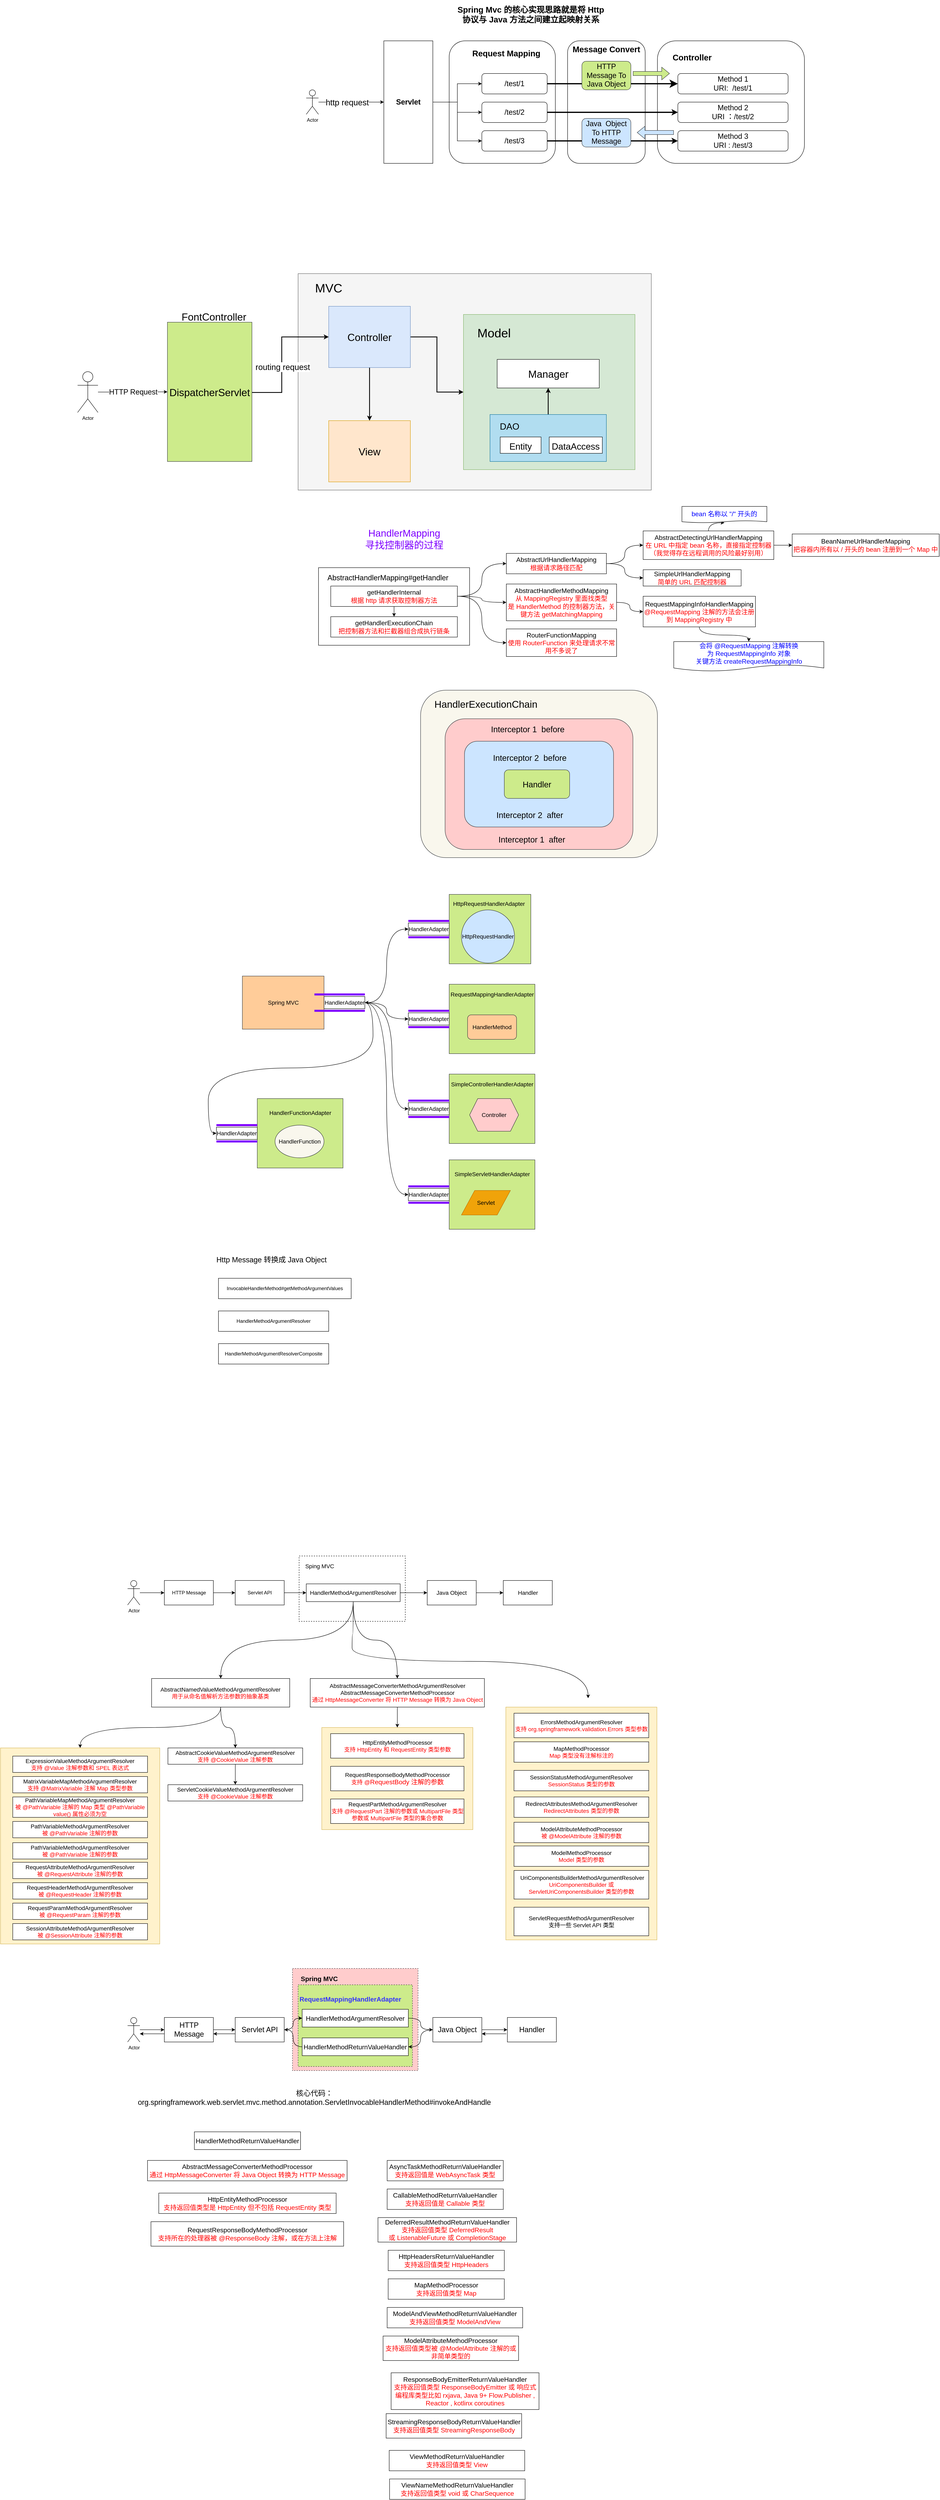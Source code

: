 <mxfile version="22.1.4" type="github">
  <diagram name="第 1 页" id="0abql_iOvC0QdY2ZX0is">
    <mxGraphModel dx="2668" dy="525" grid="1" gridSize="10" guides="1" tooltips="1" connect="1" arrows="1" fold="1" page="1" pageScale="1" pageWidth="827" pageHeight="1169" math="0" shadow="0">
      <root>
        <mxCell id="0" />
        <mxCell id="1" parent="0" />
        <mxCell id="wAme3UlPmWFeaYKPA1oI-31" value="" style="rounded=0;whiteSpace=wrap;html=1;dashed=1;fillColor=#ffcccc;strokeColor=#36393d;" vertex="1" parent="1">
          <mxGeometry x="-263.75" y="4930" width="307.5" height="250" as="geometry" />
        </mxCell>
        <mxCell id="zdFqW6kIlWK-Jbg1lNn0-34" value="" style="rounded=0;whiteSpace=wrap;html=1;fillColor=#fff2cc;strokeColor=#d6b656;" parent="1" vertex="1">
          <mxGeometry x="258.75" y="4290" width="370" height="570" as="geometry" />
        </mxCell>
        <mxCell id="zdFqW6kIlWK-Jbg1lNn0-29" value="" style="rounded=0;whiteSpace=wrap;html=1;fillColor=#fff2cc;strokeColor=#d6b656;" parent="1" vertex="1">
          <mxGeometry x="-192" y="4340" width="370" height="250" as="geometry" />
        </mxCell>
        <mxCell id="zdFqW6kIlWK-Jbg1lNn0-22" value="" style="rounded=0;whiteSpace=wrap;html=1;fillColor=#fff2cc;strokeColor=#d6b656;" parent="1" vertex="1">
          <mxGeometry x="-978.75" y="4390" width="390" height="480" as="geometry" />
        </mxCell>
        <mxCell id="Q98ZkcQ8B9xDj1xsU-A5-8" value="" style="rounded=1;whiteSpace=wrap;html=1;fillColor=#f9f7ed;strokeColor=#36393d;" parent="1" vertex="1">
          <mxGeometry x="50" y="1800" width="580" height="410" as="geometry" />
        </mxCell>
        <mxCell id="10Tzt0Tq10bFXuyb6pFD-25" value="" style="rounded=1;whiteSpace=wrap;html=1;" parent="1" vertex="1">
          <mxGeometry x="410" y="210" width="190" height="300" as="geometry" />
        </mxCell>
        <mxCell id="10Tzt0Tq10bFXuyb6pFD-18" value="" style="rounded=1;whiteSpace=wrap;html=1;" parent="1" vertex="1">
          <mxGeometry x="120" y="210" width="260" height="300" as="geometry" />
        </mxCell>
        <mxCell id="10Tzt0Tq10bFXuyb6pFD-2" value="" style="rounded=1;whiteSpace=wrap;html=1;" parent="1" vertex="1">
          <mxGeometry x="630" y="210" width="360" height="300" as="geometry" />
        </mxCell>
        <mxCell id="10Tzt0Tq10bFXuyb6pFD-3" value="&lt;font style=&quot;font-size: 20px;&quot;&gt;&lt;b style=&quot;&quot;&gt;Controller&lt;/b&gt;&lt;/font&gt;" style="text;html=1;strokeColor=none;fillColor=none;align=center;verticalAlign=middle;whiteSpace=wrap;rounded=0;" parent="1" vertex="1">
          <mxGeometry x="670" y="230" width="90" height="40" as="geometry" />
        </mxCell>
        <mxCell id="10Tzt0Tq10bFXuyb6pFD-4" value="&lt;font style=&quot;font-size: 18px;&quot;&gt;Method 1&lt;br&gt;URI:&amp;nbsp; /test/1&lt;br&gt;&lt;/font&gt;" style="rounded=1;whiteSpace=wrap;html=1;" parent="1" vertex="1">
          <mxGeometry x="680" y="290" width="270" height="50" as="geometry" />
        </mxCell>
        <mxCell id="10Tzt0Tq10bFXuyb6pFD-5" value="&lt;font style=&quot;font-size: 18px;&quot;&gt;Method 2&lt;br&gt;URI ：/test/2&lt;br&gt;&lt;/font&gt;" style="rounded=1;whiteSpace=wrap;html=1;" parent="1" vertex="1">
          <mxGeometry x="680" y="360" width="270" height="50" as="geometry" />
        </mxCell>
        <mxCell id="10Tzt0Tq10bFXuyb6pFD-6" value="&lt;font style=&quot;font-size: 18px;&quot;&gt;Method 3&lt;br&gt;URI : /test/3&lt;br&gt;&lt;/font&gt;" style="rounded=1;whiteSpace=wrap;html=1;" parent="1" vertex="1">
          <mxGeometry x="680" y="430" width="270" height="50" as="geometry" />
        </mxCell>
        <mxCell id="10Tzt0Tq10bFXuyb6pFD-12" style="edgeStyle=orthogonalEdgeStyle;rounded=0;orthogonalLoop=1;jettySize=auto;html=1;" parent="1" source="10Tzt0Tq10bFXuyb6pFD-7" target="10Tzt0Tq10bFXuyb6pFD-9" edge="1">
          <mxGeometry relative="1" as="geometry" />
        </mxCell>
        <mxCell id="10Tzt0Tq10bFXuyb6pFD-14" style="edgeStyle=orthogonalEdgeStyle;rounded=0;orthogonalLoop=1;jettySize=auto;html=1;" parent="1" source="10Tzt0Tq10bFXuyb6pFD-7" target="10Tzt0Tq10bFXuyb6pFD-10" edge="1">
          <mxGeometry relative="1" as="geometry" />
        </mxCell>
        <mxCell id="10Tzt0Tq10bFXuyb6pFD-16" style="edgeStyle=orthogonalEdgeStyle;rounded=0;orthogonalLoop=1;jettySize=auto;html=1;entryX=0;entryY=0.5;entryDx=0;entryDy=0;" parent="1" source="10Tzt0Tq10bFXuyb6pFD-7" target="10Tzt0Tq10bFXuyb6pFD-11" edge="1">
          <mxGeometry relative="1" as="geometry" />
        </mxCell>
        <mxCell id="10Tzt0Tq10bFXuyb6pFD-7" value="&lt;font style=&quot;font-size: 18px;&quot;&gt;&lt;b&gt;Servlet&lt;/b&gt;&lt;/font&gt;" style="rounded=0;whiteSpace=wrap;html=1;" parent="1" vertex="1">
          <mxGeometry x="-40" y="210" width="120" height="300" as="geometry" />
        </mxCell>
        <mxCell id="10Tzt0Tq10bFXuyb6pFD-13" style="edgeStyle=orthogonalEdgeStyle;rounded=0;orthogonalLoop=1;jettySize=auto;html=1;endSize=11;strokeWidth=3;" parent="1" source="10Tzt0Tq10bFXuyb6pFD-9" target="10Tzt0Tq10bFXuyb6pFD-4" edge="1">
          <mxGeometry relative="1" as="geometry" />
        </mxCell>
        <mxCell id="10Tzt0Tq10bFXuyb6pFD-9" value="&lt;font style=&quot;font-size: 18px;&quot;&gt;/test/1&lt;/font&gt;" style="rounded=1;whiteSpace=wrap;html=1;" parent="1" vertex="1">
          <mxGeometry x="200" y="290" width="160" height="50" as="geometry" />
        </mxCell>
        <mxCell id="10Tzt0Tq10bFXuyb6pFD-15" style="edgeStyle=orthogonalEdgeStyle;rounded=0;orthogonalLoop=1;jettySize=auto;html=1;strokeWidth=3;" parent="1" source="10Tzt0Tq10bFXuyb6pFD-10" target="10Tzt0Tq10bFXuyb6pFD-5" edge="1">
          <mxGeometry relative="1" as="geometry" />
        </mxCell>
        <mxCell id="10Tzt0Tq10bFXuyb6pFD-10" value="&lt;font style=&quot;font-size: 18px;&quot;&gt;/test/2&lt;/font&gt;" style="rounded=1;whiteSpace=wrap;html=1;" parent="1" vertex="1">
          <mxGeometry x="200" y="360" width="160" height="50" as="geometry" />
        </mxCell>
        <mxCell id="10Tzt0Tq10bFXuyb6pFD-17" style="edgeStyle=orthogonalEdgeStyle;rounded=0;orthogonalLoop=1;jettySize=auto;html=1;strokeWidth=3;" parent="1" source="10Tzt0Tq10bFXuyb6pFD-11" target="10Tzt0Tq10bFXuyb6pFD-6" edge="1">
          <mxGeometry relative="1" as="geometry" />
        </mxCell>
        <mxCell id="10Tzt0Tq10bFXuyb6pFD-11" value="&lt;font style=&quot;font-size: 18px;&quot;&gt;/test/3&lt;/font&gt;" style="rounded=1;whiteSpace=wrap;html=1;" parent="1" vertex="1">
          <mxGeometry x="200" y="430" width="160" height="50" as="geometry" />
        </mxCell>
        <mxCell id="10Tzt0Tq10bFXuyb6pFD-19" value="&lt;font style=&quot;font-size: 20px;&quot;&gt;&lt;b style=&quot;&quot;&gt;Request Mapping&lt;/b&gt;&lt;/font&gt;" style="text;html=1;strokeColor=none;fillColor=none;align=center;verticalAlign=middle;whiteSpace=wrap;rounded=0;" parent="1" vertex="1">
          <mxGeometry x="175" y="220" width="170" height="40" as="geometry" />
        </mxCell>
        <mxCell id="10Tzt0Tq10bFXuyb6pFD-21" style="edgeStyle=orthogonalEdgeStyle;rounded=0;orthogonalLoop=1;jettySize=auto;html=1;" parent="1" source="10Tzt0Tq10bFXuyb6pFD-20" target="10Tzt0Tq10bFXuyb6pFD-7" edge="1">
          <mxGeometry relative="1" as="geometry" />
        </mxCell>
        <mxCell id="10Tzt0Tq10bFXuyb6pFD-22" value="&lt;font style=&quot;font-size: 20px;&quot;&gt;http request&lt;/font&gt;" style="edgeLabel;html=1;align=center;verticalAlign=middle;resizable=0;points=[];" parent="10Tzt0Tq10bFXuyb6pFD-21" vertex="1" connectable="0">
          <mxGeometry x="-0.287" y="-3" relative="1" as="geometry">
            <mxPoint x="13" y="-3" as="offset" />
          </mxGeometry>
        </mxCell>
        <mxCell id="10Tzt0Tq10bFXuyb6pFD-20" value="Actor" style="shape=umlActor;verticalLabelPosition=bottom;verticalAlign=top;html=1;outlineConnect=0;" parent="1" vertex="1">
          <mxGeometry x="-230" y="330" width="30" height="60" as="geometry" />
        </mxCell>
        <mxCell id="10Tzt0Tq10bFXuyb6pFD-23" value="&lt;font style=&quot;font-size: 20px;&quot;&gt;&lt;b style=&quot;&quot;&gt;Spring Mvc 的核心实现思路就是将 Http 协议与 Java 方法之间建立起映射关系&lt;/b&gt;&lt;/font&gt;" style="text;html=1;strokeColor=none;fillColor=none;align=center;verticalAlign=middle;whiteSpace=wrap;rounded=0;" parent="1" vertex="1">
          <mxGeometry x="130" y="110" width="380" height="70" as="geometry" />
        </mxCell>
        <mxCell id="10Tzt0Tq10bFXuyb6pFD-26" value="&lt;font style=&quot;font-size: 20px;&quot;&gt;&lt;b style=&quot;&quot;&gt;Message Convert&lt;/b&gt;&lt;/font&gt;" style="text;html=1;strokeColor=none;fillColor=none;align=center;verticalAlign=middle;whiteSpace=wrap;rounded=0;" parent="1" vertex="1">
          <mxGeometry x="420" y="210" width="170" height="40" as="geometry" />
        </mxCell>
        <mxCell id="10Tzt0Tq10bFXuyb6pFD-29" value="&lt;font style=&quot;font-size: 18px;&quot;&gt;HTTP Message To Java Object&lt;/font&gt;" style="rounded=1;whiteSpace=wrap;html=1;fillColor=#cdeb8b;strokeColor=#36393d;" parent="1" vertex="1">
          <mxGeometry x="445" y="260" width="120" height="70" as="geometry" />
        </mxCell>
        <mxCell id="10Tzt0Tq10bFXuyb6pFD-30" value="&lt;font style=&quot;font-size: 18px;&quot;&gt;Java&amp;nbsp; Object To HTTP Message&lt;/font&gt;" style="rounded=1;whiteSpace=wrap;html=1;fillColor=#cce5ff;strokeColor=#36393d;" parent="1" vertex="1">
          <mxGeometry x="445" y="400" width="120" height="70" as="geometry" />
        </mxCell>
        <mxCell id="10Tzt0Tq10bFXuyb6pFD-31" value="" style="shape=flexArrow;endArrow=classic;html=1;rounded=0;fillColor=#cdeb8b;strokeColor=#36393d;" parent="1" edge="1">
          <mxGeometry width="50" height="50" relative="1" as="geometry">
            <mxPoint x="570" y="290" as="sourcePoint" />
            <mxPoint x="660" y="290" as="targetPoint" />
          </mxGeometry>
        </mxCell>
        <mxCell id="10Tzt0Tq10bFXuyb6pFD-32" value="" style="shape=flexArrow;endArrow=classic;html=1;rounded=0;fillColor=#cce5ff;strokeColor=#36393d;" parent="1" edge="1">
          <mxGeometry width="50" height="50" relative="1" as="geometry">
            <mxPoint x="670" y="434.5" as="sourcePoint" />
            <mxPoint x="580" y="434.5" as="targetPoint" />
          </mxGeometry>
        </mxCell>
        <mxCell id="taZi2zHfxL4B1svhan_J-2" value="" style="rounded=0;whiteSpace=wrap;html=1;fillColor=#f5f5f5;fontColor=#333333;strokeColor=#666666;" parent="1" vertex="1">
          <mxGeometry x="-250" y="780" width="865" height="530" as="geometry" />
        </mxCell>
        <mxCell id="taZi2zHfxL4B1svhan_J-3" style="edgeStyle=orthogonalEdgeStyle;rounded=0;orthogonalLoop=1;jettySize=auto;html=1;fontSize=25;strokeWidth=2;" parent="1" source="taZi2zHfxL4B1svhan_J-5" target="taZi2zHfxL4B1svhan_J-7" edge="1">
          <mxGeometry relative="1" as="geometry" />
        </mxCell>
        <mxCell id="taZi2zHfxL4B1svhan_J-4" style="edgeStyle=orthogonalEdgeStyle;rounded=0;orthogonalLoop=1;jettySize=auto;html=1;exitX=0.5;exitY=1;exitDx=0;exitDy=0;fontSize=25;strokeWidth=2;" parent="1" source="taZi2zHfxL4B1svhan_J-5" target="taZi2zHfxL4B1svhan_J-6" edge="1">
          <mxGeometry relative="1" as="geometry" />
        </mxCell>
        <mxCell id="taZi2zHfxL4B1svhan_J-5" value="&lt;font style=&quot;font-size: 25px;&quot;&gt;Controller&lt;/font&gt;" style="rounded=0;whiteSpace=wrap;html=1;fillColor=#dae8fc;strokeColor=#6c8ebf;" parent="1" vertex="1">
          <mxGeometry x="-175" y="860" width="200" height="150" as="geometry" />
        </mxCell>
        <mxCell id="taZi2zHfxL4B1svhan_J-6" value="&lt;font style=&quot;font-size: 25px;&quot;&gt;View&lt;/font&gt;" style="rounded=0;whiteSpace=wrap;html=1;fillColor=#ffe6cc;strokeColor=#d79b00;" parent="1" vertex="1">
          <mxGeometry x="-175" y="1140" width="200" height="150" as="geometry" />
        </mxCell>
        <mxCell id="taZi2zHfxL4B1svhan_J-7" value="" style="rounded=0;whiteSpace=wrap;html=1;fillColor=#d5e8d4;strokeColor=#82b366;" parent="1" vertex="1">
          <mxGeometry x="155" y="880" width="420" height="380" as="geometry" />
        </mxCell>
        <mxCell id="taZi2zHfxL4B1svhan_J-8" style="edgeStyle=orthogonalEdgeStyle;rounded=0;orthogonalLoop=1;jettySize=auto;html=1;exitX=0.5;exitY=0;exitDx=0;exitDy=0;entryX=0.5;entryY=1;entryDx=0;entryDy=0;fontSize=30;strokeWidth=2;" parent="1" source="taZi2zHfxL4B1svhan_J-9" target="taZi2zHfxL4B1svhan_J-10" edge="1">
          <mxGeometry relative="1" as="geometry" />
        </mxCell>
        <mxCell id="taZi2zHfxL4B1svhan_J-9" value="" style="rounded=0;whiteSpace=wrap;html=1;fontSize=25;fillColor=#b1ddf0;strokeColor=#10739e;" parent="1" vertex="1">
          <mxGeometry x="220" y="1125" width="285" height="115" as="geometry" />
        </mxCell>
        <mxCell id="taZi2zHfxL4B1svhan_J-10" value="Manager" style="rounded=0;whiteSpace=wrap;html=1;fontSize=25;" parent="1" vertex="1">
          <mxGeometry x="237.5" y="990" width="250" height="70" as="geometry" />
        </mxCell>
        <mxCell id="taZi2zHfxL4B1svhan_J-11" value="&lt;font style=&quot;font-size: 30px;&quot;&gt;MVC&lt;/font&gt;" style="text;html=1;strokeColor=none;fillColor=none;align=center;verticalAlign=middle;whiteSpace=wrap;rounded=0;fontSize=25;" parent="1" vertex="1">
          <mxGeometry x="-230" y="790" width="110" height="50" as="geometry" />
        </mxCell>
        <mxCell id="taZi2zHfxL4B1svhan_J-12" value="&lt;font style=&quot;font-size: 30px;&quot;&gt;Model&lt;/font&gt;" style="text;html=1;strokeColor=none;fillColor=none;align=center;verticalAlign=middle;whiteSpace=wrap;rounded=0;fontSize=25;" parent="1" vertex="1">
          <mxGeometry x="175" y="900" width="110" height="50" as="geometry" />
        </mxCell>
        <mxCell id="taZi2zHfxL4B1svhan_J-13" value="&lt;font style=&quot;font-size: 22px;&quot;&gt;Entity&lt;/font&gt;" style="rounded=0;whiteSpace=wrap;html=1;fontSize=30;" parent="1" vertex="1">
          <mxGeometry x="245" y="1180" width="100" height="40" as="geometry" />
        </mxCell>
        <mxCell id="taZi2zHfxL4B1svhan_J-14" value="&lt;font style=&quot;font-size: 22px;&quot;&gt;DataAccess&lt;/font&gt;" style="rounded=0;whiteSpace=wrap;html=1;fontSize=30;" parent="1" vertex="1">
          <mxGeometry x="365" y="1180" width="130" height="40" as="geometry" />
        </mxCell>
        <mxCell id="taZi2zHfxL4B1svhan_J-15" value="DAO" style="text;html=1;strokeColor=none;fillColor=none;align=center;verticalAlign=middle;whiteSpace=wrap;rounded=0;fontSize=22;" parent="1" vertex="1">
          <mxGeometry x="237.5" y="1140" width="60" height="30" as="geometry" />
        </mxCell>
        <mxCell id="taZi2zHfxL4B1svhan_J-17" style="edgeStyle=orthogonalEdgeStyle;rounded=0;orthogonalLoop=1;jettySize=auto;html=1;entryX=0;entryY=0.5;entryDx=0;entryDy=0;strokeWidth=2;" parent="1" source="taZi2zHfxL4B1svhan_J-16" target="taZi2zHfxL4B1svhan_J-5" edge="1">
          <mxGeometry relative="1" as="geometry">
            <Array as="points">
              <mxPoint x="-290" y="1071" />
              <mxPoint x="-290" y="935" />
            </Array>
          </mxGeometry>
        </mxCell>
        <mxCell id="taZi2zHfxL4B1svhan_J-22" value="&lt;font style=&quot;font-size: 20px;&quot;&gt;routing request&lt;/font&gt;" style="edgeLabel;html=1;align=center;verticalAlign=middle;resizable=0;points=[];" parent="taZi2zHfxL4B1svhan_J-17" vertex="1" connectable="0">
          <mxGeometry x="-0.155" y="-2" relative="1" as="geometry">
            <mxPoint y="1" as="offset" />
          </mxGeometry>
        </mxCell>
        <mxCell id="taZi2zHfxL4B1svhan_J-16" value="&lt;font style=&quot;font-size: 25px;&quot;&gt;DispatcherServlet&lt;/font&gt;" style="rounded=0;whiteSpace=wrap;html=1;fillColor=#cdeb8b;strokeColor=#36393d;" parent="1" vertex="1">
          <mxGeometry x="-570" y="899" width="207" height="341" as="geometry" />
        </mxCell>
        <mxCell id="taZi2zHfxL4B1svhan_J-18" value="&lt;font style=&quot;font-size: 25px;&quot;&gt;FontController&lt;/font&gt;" style="text;html=1;strokeColor=none;fillColor=none;align=center;verticalAlign=middle;whiteSpace=wrap;rounded=0;" parent="1" vertex="1">
          <mxGeometry x="-526.5" y="870" width="140" height="30" as="geometry" />
        </mxCell>
        <mxCell id="taZi2zHfxL4B1svhan_J-20" style="edgeStyle=orthogonalEdgeStyle;rounded=0;orthogonalLoop=1;jettySize=auto;html=1;entryX=0;entryY=0.5;entryDx=0;entryDy=0;" parent="1" source="taZi2zHfxL4B1svhan_J-19" target="taZi2zHfxL4B1svhan_J-16" edge="1">
          <mxGeometry relative="1" as="geometry" />
        </mxCell>
        <mxCell id="taZi2zHfxL4B1svhan_J-21" value="&lt;font style=&quot;font-size: 18px;&quot;&gt;HTTP Request&lt;/font&gt;" style="edgeLabel;html=1;align=center;verticalAlign=middle;resizable=0;points=[];" parent="taZi2zHfxL4B1svhan_J-20" vertex="1" connectable="0">
          <mxGeometry x="-0.26" y="1" relative="1" as="geometry">
            <mxPoint x="23" y="1" as="offset" />
          </mxGeometry>
        </mxCell>
        <mxCell id="taZi2zHfxL4B1svhan_J-19" value="Actor" style="shape=umlActor;verticalLabelPosition=bottom;verticalAlign=top;html=1;outlineConnect=0;" parent="1" vertex="1">
          <mxGeometry x="-790" y="1020" width="50" height="100" as="geometry" />
        </mxCell>
        <mxCell id="3lszufqdUvXLjo91GpNb-1" value="" style="rounded=0;whiteSpace=wrap;html=1;" parent="1" vertex="1">
          <mxGeometry x="-200" y="1500" width="370" height="190" as="geometry" />
        </mxCell>
        <mxCell id="3lszufqdUvXLjo91GpNb-7" value="" style="edgeStyle=orthogonalEdgeStyle;orthogonalLoop=1;jettySize=auto;html=1;entryX=0;entryY=0.5;entryDx=0;entryDy=0;curved=1;" parent="1" source="3lszufqdUvXLjo91GpNb-2" target="3lszufqdUvXLjo91GpNb-6" edge="1">
          <mxGeometry relative="1" as="geometry" />
        </mxCell>
        <mxCell id="3lszufqdUvXLjo91GpNb-19" style="edgeStyle=orthogonalEdgeStyle;orthogonalLoop=1;jettySize=auto;html=1;entryX=0;entryY=0.5;entryDx=0;entryDy=0;curved=1;" parent="1" source="3lszufqdUvXLjo91GpNb-2" target="3lszufqdUvXLjo91GpNb-18" edge="1">
          <mxGeometry relative="1" as="geometry" />
        </mxCell>
        <mxCell id="3lszufqdUvXLjo91GpNb-26" style="edgeStyle=orthogonalEdgeStyle;orthogonalLoop=1;jettySize=auto;html=1;entryX=0;entryY=0.5;entryDx=0;entryDy=0;curved=1;" parent="1" source="3lszufqdUvXLjo91GpNb-2" target="3lszufqdUvXLjo91GpNb-25" edge="1">
          <mxGeometry relative="1" as="geometry" />
        </mxCell>
        <mxCell id="3lszufqdUvXLjo91GpNb-27" style="edgeStyle=orthogonalEdgeStyle;rounded=0;orthogonalLoop=1;jettySize=auto;html=1;entryX=0.5;entryY=0;entryDx=0;entryDy=0;" parent="1" source="3lszufqdUvXLjo91GpNb-2" target="3lszufqdUvXLjo91GpNb-3" edge="1">
          <mxGeometry relative="1" as="geometry" />
        </mxCell>
        <mxCell id="3lszufqdUvXLjo91GpNb-2" value="&lt;font style=&quot;font-size: 16px;&quot;&gt;getHandlerInternal&lt;br&gt;&lt;font color=&quot;#ff0000&quot;&gt;根据 http 请求获取控制器方法&lt;/font&gt;&lt;/font&gt;" style="rounded=0;whiteSpace=wrap;html=1;" parent="1" vertex="1">
          <mxGeometry x="-170" y="1545" width="310" height="50" as="geometry" />
        </mxCell>
        <mxCell id="3lszufqdUvXLjo91GpNb-3" value="&lt;font style=&quot;font-size: 16px;&quot;&gt;getHandlerExecutionChain&lt;br&gt;&lt;font color=&quot;#ff0000&quot;&gt;把控制器方法和拦截器组合成执行链条&lt;/font&gt;&lt;/font&gt;" style="rounded=0;whiteSpace=wrap;html=1;" parent="1" vertex="1">
          <mxGeometry x="-170" y="1620" width="310" height="50" as="geometry" />
        </mxCell>
        <mxCell id="3lszufqdUvXLjo91GpNb-4" value="&lt;font style=&quot;font-size: 18px;&quot;&gt;AbstractHandlerMapping#getHandler&lt;/font&gt;" style="text;html=1;strokeColor=none;fillColor=none;align=center;verticalAlign=middle;whiteSpace=wrap;rounded=0;" parent="1" vertex="1">
          <mxGeometry x="-190" y="1510" width="320" height="30" as="geometry" />
        </mxCell>
        <mxCell id="3lszufqdUvXLjo91GpNb-13" style="edgeStyle=orthogonalEdgeStyle;orthogonalLoop=1;jettySize=auto;html=1;entryX=0;entryY=0.5;entryDx=0;entryDy=0;curved=1;" parent="1" source="3lszufqdUvXLjo91GpNb-6" target="3lszufqdUvXLjo91GpNb-9" edge="1">
          <mxGeometry relative="1" as="geometry">
            <mxPoint x="565" y="1420" as="targetPoint" />
          </mxGeometry>
        </mxCell>
        <mxCell id="3lszufqdUvXLjo91GpNb-17" style="edgeStyle=orthogonalEdgeStyle;orthogonalLoop=1;jettySize=auto;html=1;entryX=0;entryY=0.5;entryDx=0;entryDy=0;exitX=1;exitY=0.5;exitDx=0;exitDy=0;curved=1;" parent="1" source="3lszufqdUvXLjo91GpNb-6" target="3lszufqdUvXLjo91GpNb-16" edge="1">
          <mxGeometry relative="1" as="geometry">
            <mxPoint x="575" y="1500" as="targetPoint" />
          </mxGeometry>
        </mxCell>
        <mxCell id="3lszufqdUvXLjo91GpNb-6" value="&lt;font style=&quot;&quot;&gt;&lt;font style=&quot;font-size: 16px;&quot;&gt;AbstractUrlHandlerMapping&lt;br&gt;&lt;font color=&quot;#ff0000&quot;&gt;根据请求路径匹配&lt;/font&gt;&lt;/font&gt;&lt;br&gt;&lt;/font&gt;" style="whiteSpace=wrap;html=1;rounded=0;" parent="1" vertex="1">
          <mxGeometry x="260" y="1465" width="245" height="50" as="geometry" />
        </mxCell>
        <mxCell id="3lszufqdUvXLjo91GpNb-12" value="" style="edgeStyle=orthogonalEdgeStyle;orthogonalLoop=1;jettySize=auto;html=1;curved=1;" parent="1" source="3lszufqdUvXLjo91GpNb-9" target="3lszufqdUvXLjo91GpNb-11" edge="1">
          <mxGeometry relative="1" as="geometry" />
        </mxCell>
        <mxCell id="3lszufqdUvXLjo91GpNb-15" value="" style="edgeStyle=orthogonalEdgeStyle;rounded=0;orthogonalLoop=1;jettySize=auto;html=1;" parent="1" source="3lszufqdUvXLjo91GpNb-9" target="3lszufqdUvXLjo91GpNb-14" edge="1">
          <mxGeometry relative="1" as="geometry" />
        </mxCell>
        <mxCell id="3lszufqdUvXLjo91GpNb-9" value="&lt;font style=&quot;&quot;&gt;&lt;font style=&quot;font-size: 16px;&quot;&gt;&lt;font style=&quot;&quot;&gt;AbstractDetectingUrlHandlerMapping&lt;br&gt;&lt;/font&gt;&lt;font color=&quot;#ff0000&quot; style=&quot;&quot;&gt;在 URL 中指定 bean 名称，直接指定控制器（我觉得存在远程调用的风险最好别用）&lt;/font&gt;&lt;/font&gt;&lt;br&gt;&lt;/font&gt;" style="whiteSpace=wrap;html=1;rounded=0;" parent="1" vertex="1">
          <mxGeometry x="595" y="1410" width="320" height="70" as="geometry" />
        </mxCell>
        <mxCell id="3lszufqdUvXLjo91GpNb-11" value="&lt;font color=&quot;#0000ff&quot; style=&quot;font-size: 16px;&quot;&gt;bean 名称以 &quot;/&quot; 开头的&lt;/font&gt;" style="shape=document;whiteSpace=wrap;html=1;boundedLbl=1;rounded=0;size=0.125;" parent="1" vertex="1">
          <mxGeometry x="690" y="1350" width="208" height="40" as="geometry" />
        </mxCell>
        <mxCell id="3lszufqdUvXLjo91GpNb-14" value="&lt;font style=&quot;&quot;&gt;&lt;font style=&quot;font-size: 16px;&quot;&gt;&lt;font style=&quot;&quot;&gt;BeanNameUrlHandlerMapping&lt;br&gt;&lt;/font&gt;&lt;font color=&quot;#ff0000&quot;&gt;把容器内所有以 / 开头的 bean 注册到一个 Map 中&lt;/font&gt;&lt;/font&gt;&lt;br&gt;&lt;/font&gt;" style="whiteSpace=wrap;html=1;rounded=0;" parent="1" vertex="1">
          <mxGeometry x="960" y="1417.5" width="360" height="55" as="geometry" />
        </mxCell>
        <mxCell id="3lszufqdUvXLjo91GpNb-16" value="&lt;font style=&quot;&quot;&gt;&lt;font style=&quot;font-size: 16px;&quot;&gt;&lt;font style=&quot;&quot;&gt;SimpleUrlHandlerMapping&lt;br&gt;&lt;/font&gt;&lt;font color=&quot;#ff0000&quot;&gt;简单的 URL 匹配控制器&lt;/font&gt;&lt;/font&gt;&lt;br&gt;&lt;/font&gt;" style="whiteSpace=wrap;html=1;rounded=0;" parent="1" vertex="1">
          <mxGeometry x="595" y="1505" width="240" height="40" as="geometry" />
        </mxCell>
        <mxCell id="3lszufqdUvXLjo91GpNb-22" style="edgeStyle=orthogonalEdgeStyle;orthogonalLoop=1;jettySize=auto;html=1;entryX=0;entryY=0.5;entryDx=0;entryDy=0;curved=1;" parent="1" source="3lszufqdUvXLjo91GpNb-18" target="3lszufqdUvXLjo91GpNb-21" edge="1">
          <mxGeometry relative="1" as="geometry">
            <mxPoint x="575" y="1597.5" as="targetPoint" />
          </mxGeometry>
        </mxCell>
        <mxCell id="3lszufqdUvXLjo91GpNb-18" value="&lt;font style=&quot;font-size: 16px;&quot;&gt;&lt;font style=&quot;&quot;&gt;&lt;font style=&quot;&quot;&gt;&lt;font style=&quot;&quot;&gt;AbstractHandlerMethodMapping&lt;br&gt;&lt;/font&gt;&lt;font style=&quot;&quot; color=&quot;#ff0000&quot;&gt;从&amp;nbsp;MappingRegistry 里面找类型是&amp;nbsp;&lt;/font&gt;&lt;/font&gt;&lt;font style=&quot;&quot; color=&quot;#ff0000&quot;&gt;HandlerMethod 的控制器方法，关键方法&amp;nbsp;&lt;/font&gt;&lt;/font&gt;&lt;font color=&quot;#ff0000&quot;&gt;getMatchingMapping&lt;/font&gt;&lt;/font&gt;" style="whiteSpace=wrap;html=1;rounded=0;" parent="1" vertex="1">
          <mxGeometry x="260" y="1540" width="270" height="90" as="geometry" />
        </mxCell>
        <mxCell id="3lszufqdUvXLjo91GpNb-24" value="" style="edgeStyle=orthogonalEdgeStyle;orthogonalLoop=1;jettySize=auto;html=1;curved=1;" parent="1" source="3lszufqdUvXLjo91GpNb-21" target="3lszufqdUvXLjo91GpNb-23" edge="1">
          <mxGeometry relative="1" as="geometry" />
        </mxCell>
        <mxCell id="3lszufqdUvXLjo91GpNb-21" value="&lt;font style=&quot;&quot;&gt;&lt;font style=&quot;font-size: 16px;&quot;&gt;&lt;font style=&quot;&quot;&gt;RequestMappingInfoHandlerMapping&lt;br&gt;&lt;/font&gt;&lt;font color=&quot;#ff0000&quot;&gt;@RequestMapping 注解的方法会注册到&amp;nbsp;MappingRegistry 中&lt;/font&gt;&lt;/font&gt;&lt;br&gt;&lt;/font&gt;" style="whiteSpace=wrap;html=1;rounded=0;" parent="1" vertex="1">
          <mxGeometry x="595" y="1570" width="275" height="75" as="geometry" />
        </mxCell>
        <mxCell id="3lszufqdUvXLjo91GpNb-23" value="&lt;font color=&quot;#0000ff&quot;&gt;&lt;font style=&quot;font-size: 16px;&quot;&gt;会将&amp;nbsp;@RequestMapping 注解转换为&amp;nbsp;RequestMappingInfo 对象&lt;br&gt;关键方法&amp;nbsp;&lt;/font&gt;&lt;font style=&quot;font-size: 16px;&quot;&gt;createRequestMappingInfo&lt;/font&gt;&lt;/font&gt;" style="shape=document;whiteSpace=wrap;html=1;boundedLbl=1;rounded=0;size=0.216;" parent="1" vertex="1">
          <mxGeometry x="670" y="1681" width="367.5" height="72.5" as="geometry" />
        </mxCell>
        <mxCell id="3lszufqdUvXLjo91GpNb-25" value="&lt;font style=&quot;font-size: 16px;&quot;&gt;RouterFunctionMapping&lt;br&gt;&lt;font color=&quot;#ff0000&quot;&gt;使用&amp;nbsp;RouterFunction 来处理请求不常用不多说了&lt;/font&gt;&lt;br&gt;&lt;/font&gt;" style="whiteSpace=wrap;html=1;rounded=0;" parent="1" vertex="1">
          <mxGeometry x="260" y="1650" width="270" height="67.5" as="geometry" />
        </mxCell>
        <mxCell id="3lszufqdUvXLjo91GpNb-28" value="&lt;font color=&quot;#7f00ff&quot; style=&quot;font-size: 24px;&quot;&gt;HandlerMapping &lt;br&gt;寻找控制器的过程&lt;/font&gt;" style="text;html=1;strokeColor=none;fillColor=none;align=center;verticalAlign=middle;whiteSpace=wrap;rounded=0;" parent="1" vertex="1">
          <mxGeometry x="-120" y="1400" width="260" height="60" as="geometry" />
        </mxCell>
        <mxCell id="Q98ZkcQ8B9xDj1xsU-A5-1" value="" style="rounded=1;whiteSpace=wrap;html=1;fillColor=#ffcccc;strokeColor=#36393d;" parent="1" vertex="1">
          <mxGeometry x="110" y="1870" width="460" height="320" as="geometry" />
        </mxCell>
        <mxCell id="Q98ZkcQ8B9xDj1xsU-A5-2" value="" style="rounded=1;whiteSpace=wrap;html=1;fillColor=#cce5ff;strokeColor=#36393d;" parent="1" vertex="1">
          <mxGeometry x="157.5" y="1925" width="365" height="210" as="geometry" />
        </mxCell>
        <mxCell id="Q98ZkcQ8B9xDj1xsU-A5-3" value="&lt;font style=&quot;font-size: 20px;&quot;&gt;Handler&lt;/font&gt;" style="rounded=1;whiteSpace=wrap;html=1;fillColor=#cdeb8b;strokeColor=#36393d;" parent="1" vertex="1">
          <mxGeometry x="255" y="1995" width="160" height="70" as="geometry" />
        </mxCell>
        <mxCell id="Q98ZkcQ8B9xDj1xsU-A5-4" value="&lt;font style=&quot;font-size: 20px;&quot;&gt;Interceptor 2&amp;nbsp; before&lt;/font&gt;" style="text;html=1;strokeColor=none;fillColor=none;align=center;verticalAlign=middle;whiteSpace=wrap;rounded=0;" parent="1" vertex="1">
          <mxGeometry x="215" y="1950" width="205" height="30" as="geometry" />
        </mxCell>
        <mxCell id="Q98ZkcQ8B9xDj1xsU-A5-5" value="&lt;font style=&quot;font-size: 20px;&quot;&gt;Interceptor 2&amp;nbsp; after&lt;/font&gt;" style="text;html=1;strokeColor=none;fillColor=none;align=center;verticalAlign=middle;whiteSpace=wrap;rounded=0;" parent="1" vertex="1">
          <mxGeometry x="215" y="2090" width="205" height="30" as="geometry" />
        </mxCell>
        <mxCell id="Q98ZkcQ8B9xDj1xsU-A5-6" value="&lt;font style=&quot;font-size: 20px;&quot;&gt;Interceptor 1&amp;nbsp; before&lt;/font&gt;" style="text;html=1;strokeColor=none;fillColor=none;align=center;verticalAlign=middle;whiteSpace=wrap;rounded=0;" parent="1" vertex="1">
          <mxGeometry x="210" y="1880" width="205" height="30" as="geometry" />
        </mxCell>
        <mxCell id="Q98ZkcQ8B9xDj1xsU-A5-7" value="&lt;font style=&quot;font-size: 20px;&quot;&gt;Interceptor 1&amp;nbsp; after&lt;/font&gt;" style="text;html=1;strokeColor=none;fillColor=none;align=center;verticalAlign=middle;whiteSpace=wrap;rounded=0;" parent="1" vertex="1">
          <mxGeometry x="220" y="2150" width="205" height="30" as="geometry" />
        </mxCell>
        <mxCell id="Q98ZkcQ8B9xDj1xsU-A5-9" value="&lt;font style=&quot;font-size: 24px;&quot;&gt;HandlerExecutionChain&lt;/font&gt;" style="text;html=1;strokeColor=none;fillColor=none;align=center;verticalAlign=middle;whiteSpace=wrap;rounded=0;" parent="1" vertex="1">
          <mxGeometry x="90" y="1810" width="240" height="50" as="geometry" />
        </mxCell>
        <mxCell id="3CwiVeuf_U36mDHTG-8X-5" value="&lt;font style=&quot;font-size: 14px;&quot;&gt;Spring MVC&lt;/font&gt;" style="rounded=0;whiteSpace=wrap;html=1;fillColor=#ffcc99;strokeColor=#36393d;" parent="1" vertex="1">
          <mxGeometry x="-386.5" y="2500" width="200" height="130" as="geometry" />
        </mxCell>
        <mxCell id="3CwiVeuf_U36mDHTG-8X-7" value="" style="line;strokeWidth=5;html=1;strokeColor=#7F00FF;" parent="1" vertex="1">
          <mxGeometry x="-210" y="2540" width="123.5" height="10" as="geometry" />
        </mxCell>
        <mxCell id="3CwiVeuf_U36mDHTG-8X-8" value="" style="line;strokeWidth=5;html=1;strokeColor=#7F00FF;" parent="1" vertex="1">
          <mxGeometry x="-210" y="2580" width="123.5" height="10" as="geometry" />
        </mxCell>
        <mxCell id="3CwiVeuf_U36mDHTG-8X-16" style="edgeStyle=orthogonalEdgeStyle;orthogonalLoop=1;jettySize=auto;html=1;entryX=0;entryY=0.5;entryDx=0;entryDy=0;startArrow=classic;startFill=1;curved=1;" parent="1" source="3CwiVeuf_U36mDHTG-8X-9" target="3CwiVeuf_U36mDHTG-8X-15" edge="1">
          <mxGeometry relative="1" as="geometry" />
        </mxCell>
        <mxCell id="3CwiVeuf_U36mDHTG-8X-25" style="edgeStyle=orthogonalEdgeStyle;orthogonalLoop=1;jettySize=auto;html=1;entryX=0;entryY=0.5;entryDx=0;entryDy=0;curved=1;" parent="1" source="3CwiVeuf_U36mDHTG-8X-9" target="3CwiVeuf_U36mDHTG-8X-22" edge="1">
          <mxGeometry relative="1" as="geometry" />
        </mxCell>
        <mxCell id="3CwiVeuf_U36mDHTG-8X-34" style="edgeStyle=orthogonalEdgeStyle;orthogonalLoop=1;jettySize=auto;html=1;entryX=0;entryY=0.5;entryDx=0;entryDy=0;curved=1;" parent="1" source="3CwiVeuf_U36mDHTG-8X-9" target="3CwiVeuf_U36mDHTG-8X-30" edge="1">
          <mxGeometry relative="1" as="geometry">
            <Array as="points">
              <mxPoint x="-20" y="2565" />
              <mxPoint x="-20" y="2825" />
            </Array>
          </mxGeometry>
        </mxCell>
        <mxCell id="3CwiVeuf_U36mDHTG-8X-44" style="edgeStyle=orthogonalEdgeStyle;orthogonalLoop=1;jettySize=auto;html=1;entryX=0;entryY=0.5;entryDx=0;entryDy=0;curved=1;" parent="1" source="3CwiVeuf_U36mDHTG-8X-9" target="3CwiVeuf_U36mDHTG-8X-39" edge="1">
          <mxGeometry relative="1" as="geometry" />
        </mxCell>
        <mxCell id="3CwiVeuf_U36mDHTG-8X-53" style="edgeStyle=orthogonalEdgeStyle;orthogonalLoop=1;jettySize=auto;html=1;entryX=0;entryY=0.5;entryDx=0;entryDy=0;exitX=1;exitY=0.5;exitDx=0;exitDy=0;curved=1;" parent="1" source="3CwiVeuf_U36mDHTG-8X-9" target="3CwiVeuf_U36mDHTG-8X-49" edge="1">
          <mxGeometry relative="1" as="geometry" />
        </mxCell>
        <mxCell id="3CwiVeuf_U36mDHTG-8X-9" value="&lt;font style=&quot;font-size: 14px;&quot;&gt;HandlerAdapter&lt;/font&gt;" style="rounded=0;whiteSpace=wrap;html=1;" parent="1" vertex="1">
          <mxGeometry x="-186.5" y="2550" width="100" height="30" as="geometry" />
        </mxCell>
        <mxCell id="3CwiVeuf_U36mDHTG-8X-10" value="" style="rounded=0;whiteSpace=wrap;html=1;fillColor=#cdeb8b;strokeColor=#36393d;" parent="1" vertex="1">
          <mxGeometry x="120" y="2300" width="200" height="170" as="geometry" />
        </mxCell>
        <mxCell id="3CwiVeuf_U36mDHTG-8X-11" value="&lt;font style=&quot;font-size: 14px;&quot;&gt;HttpRequestHandler&lt;/font&gt;" style="ellipse;whiteSpace=wrap;html=1;aspect=fixed;fillColor=#cce5ff;strokeColor=#36393d;" parent="1" vertex="1">
          <mxGeometry x="150" y="2338" width="130" height="130" as="geometry" />
        </mxCell>
        <mxCell id="3CwiVeuf_U36mDHTG-8X-12" value="&lt;font style=&quot;font-size: 14px;&quot;&gt;HttpRequestHandlerAdapter&lt;/font&gt;" style="text;html=1;strokeColor=none;fillColor=none;align=center;verticalAlign=middle;whiteSpace=wrap;rounded=0;" parent="1" vertex="1">
          <mxGeometry x="130" y="2308" width="175" height="30" as="geometry" />
        </mxCell>
        <mxCell id="3CwiVeuf_U36mDHTG-8X-13" value="" style="line;strokeWidth=5;html=1;strokeColor=#7F00FF;" parent="1" vertex="1">
          <mxGeometry x="20" y="2360" width="100" height="10" as="geometry" />
        </mxCell>
        <mxCell id="3CwiVeuf_U36mDHTG-8X-14" value="" style="line;strokeWidth=5;html=1;strokeColor=#7F00FF;" parent="1" vertex="1">
          <mxGeometry x="20" y="2400" width="100" height="10" as="geometry" />
        </mxCell>
        <mxCell id="3CwiVeuf_U36mDHTG-8X-15" value="&lt;font style=&quot;font-size: 14px;&quot;&gt;HandlerAdapter&lt;/font&gt;" style="rounded=0;whiteSpace=wrap;html=1;" parent="1" vertex="1">
          <mxGeometry x="20" y="2370" width="100" height="30" as="geometry" />
        </mxCell>
        <mxCell id="3CwiVeuf_U36mDHTG-8X-17" value="" style="rounded=0;whiteSpace=wrap;html=1;fillColor=#cdeb8b;strokeColor=#36393d;" parent="1" vertex="1">
          <mxGeometry x="120" y="2520" width="210" height="170" as="geometry" />
        </mxCell>
        <mxCell id="3CwiVeuf_U36mDHTG-8X-19" value="&lt;font style=&quot;font-size: 14px;&quot;&gt;RequestMappingHandlerAdapter&lt;/font&gt;" style="text;html=1;strokeColor=none;fillColor=none;align=center;verticalAlign=middle;whiteSpace=wrap;rounded=0;" parent="1" vertex="1">
          <mxGeometry x="137.5" y="2530" width="175" height="30" as="geometry" />
        </mxCell>
        <mxCell id="3CwiVeuf_U36mDHTG-8X-20" value="" style="line;strokeWidth=5;html=1;strokeColor=#7F00FF;" parent="1" vertex="1">
          <mxGeometry x="20" y="2580" width="100" height="10" as="geometry" />
        </mxCell>
        <mxCell id="3CwiVeuf_U36mDHTG-8X-21" value="" style="line;strokeWidth=5;html=1;strokeColor=#7F00FF;" parent="1" vertex="1">
          <mxGeometry x="20" y="2620" width="100" height="10" as="geometry" />
        </mxCell>
        <mxCell id="3CwiVeuf_U36mDHTG-8X-22" value="&lt;font style=&quot;font-size: 14px;&quot;&gt;HandlerAdapter&lt;/font&gt;" style="rounded=0;whiteSpace=wrap;html=1;" parent="1" vertex="1">
          <mxGeometry x="20" y="2590" width="100" height="30" as="geometry" />
        </mxCell>
        <mxCell id="3CwiVeuf_U36mDHTG-8X-24" value="&lt;font style=&quot;font-size: 14px;&quot;&gt;HandlerMethod&lt;/font&gt;" style="rounded=1;whiteSpace=wrap;html=1;fillColor=#ffcc99;strokeColor=#36393d;" parent="1" vertex="1">
          <mxGeometry x="165" y="2595" width="120" height="60" as="geometry" />
        </mxCell>
        <mxCell id="3CwiVeuf_U36mDHTG-8X-26" value="" style="rounded=0;whiteSpace=wrap;html=1;fillColor=#cdeb8b;strokeColor=#36393d;" parent="1" vertex="1">
          <mxGeometry x="120" y="2740" width="210" height="170" as="geometry" />
        </mxCell>
        <mxCell id="3CwiVeuf_U36mDHTG-8X-27" value="&lt;font style=&quot;font-size: 14px;&quot;&gt;SimpleControllerHandlerAdapter&lt;/font&gt;" style="text;html=1;strokeColor=none;fillColor=none;align=center;verticalAlign=middle;whiteSpace=wrap;rounded=0;" parent="1" vertex="1">
          <mxGeometry x="127.5" y="2750" width="195" height="30" as="geometry" />
        </mxCell>
        <mxCell id="3CwiVeuf_U36mDHTG-8X-28" value="" style="line;strokeWidth=5;html=1;strokeColor=#7F00FF;" parent="1" vertex="1">
          <mxGeometry x="20" y="2800" width="100" height="10" as="geometry" />
        </mxCell>
        <mxCell id="3CwiVeuf_U36mDHTG-8X-29" value="" style="line;strokeWidth=5;html=1;strokeColor=#7F00FF;" parent="1" vertex="1">
          <mxGeometry x="20" y="2840" width="100" height="10" as="geometry" />
        </mxCell>
        <mxCell id="3CwiVeuf_U36mDHTG-8X-30" value="&lt;font style=&quot;font-size: 14px;&quot;&gt;HandlerAdapter&lt;/font&gt;" style="rounded=0;whiteSpace=wrap;html=1;" parent="1" vertex="1">
          <mxGeometry x="20" y="2810" width="100" height="30" as="geometry" />
        </mxCell>
        <mxCell id="3CwiVeuf_U36mDHTG-8X-35" value="" style="rounded=0;whiteSpace=wrap;html=1;fillColor=#cdeb8b;strokeColor=#36393d;" parent="1" vertex="1">
          <mxGeometry x="120" y="2950" width="210" height="170" as="geometry" />
        </mxCell>
        <mxCell id="3CwiVeuf_U36mDHTG-8X-36" value="&lt;font style=&quot;font-size: 14px;&quot;&gt;SimpleServletHandlerAdapter&lt;/font&gt;" style="text;html=1;strokeColor=none;fillColor=none;align=center;verticalAlign=middle;whiteSpace=wrap;rounded=0;" parent="1" vertex="1">
          <mxGeometry x="137.5" y="2970" width="175" height="30" as="geometry" />
        </mxCell>
        <mxCell id="3CwiVeuf_U36mDHTG-8X-37" value="" style="line;strokeWidth=5;html=1;strokeColor=#7F00FF;" parent="1" vertex="1">
          <mxGeometry x="20" y="3010" width="100" height="10" as="geometry" />
        </mxCell>
        <mxCell id="3CwiVeuf_U36mDHTG-8X-38" value="" style="line;strokeWidth=5;html=1;strokeColor=#7F00FF;" parent="1" vertex="1">
          <mxGeometry x="20" y="3050" width="100" height="10" as="geometry" />
        </mxCell>
        <mxCell id="3CwiVeuf_U36mDHTG-8X-39" value="&lt;font style=&quot;font-size: 14px;&quot;&gt;HandlerAdapter&lt;/font&gt;" style="rounded=0;whiteSpace=wrap;html=1;" parent="1" vertex="1">
          <mxGeometry x="20" y="3020" width="100" height="30" as="geometry" />
        </mxCell>
        <mxCell id="3CwiVeuf_U36mDHTG-8X-41" value="&lt;font style=&quot;font-size: 14px;&quot;&gt;Servlet&lt;/font&gt;" style="shape=parallelogram;perimeter=parallelogramPerimeter;whiteSpace=wrap;html=1;fixedSize=1;fillColor=#f0a30a;fontColor=#000000;strokeColor=#BD7000;size=32.5;" parent="1" vertex="1">
          <mxGeometry x="150" y="3025" width="120" height="60" as="geometry" />
        </mxCell>
        <mxCell id="3CwiVeuf_U36mDHTG-8X-42" value="&lt;font style=&quot;font-size: 14px;&quot;&gt;Controller&lt;/font&gt;" style="shape=hexagon;perimeter=hexagonPerimeter2;whiteSpace=wrap;html=1;fixedSize=1;fillColor=#ffcccc;strokeColor=#36393d;" parent="1" vertex="1">
          <mxGeometry x="170" y="2800" width="120" height="80" as="geometry" />
        </mxCell>
        <mxCell id="3CwiVeuf_U36mDHTG-8X-45" value="" style="rounded=0;whiteSpace=wrap;html=1;fillColor=#cdeb8b;strokeColor=#36393d;" parent="1" vertex="1">
          <mxGeometry x="-350" y="2800" width="210" height="170" as="geometry" />
        </mxCell>
        <mxCell id="3CwiVeuf_U36mDHTG-8X-46" value="&lt;font style=&quot;font-size: 14px;&quot;&gt;HandlerFunctionAdapter&lt;/font&gt;" style="text;html=1;strokeColor=none;fillColor=none;align=center;verticalAlign=middle;whiteSpace=wrap;rounded=0;" parent="1" vertex="1">
          <mxGeometry x="-332.5" y="2820" width="175" height="30" as="geometry" />
        </mxCell>
        <mxCell id="3CwiVeuf_U36mDHTG-8X-47" value="" style="line;strokeWidth=5;html=1;strokeColor=#7F00FF;" parent="1" vertex="1">
          <mxGeometry x="-450" y="2860" width="100" height="10" as="geometry" />
        </mxCell>
        <mxCell id="3CwiVeuf_U36mDHTG-8X-48" value="" style="line;strokeWidth=5;html=1;strokeColor=#7F00FF;" parent="1" vertex="1">
          <mxGeometry x="-450" y="2900" width="100" height="10" as="geometry" />
        </mxCell>
        <mxCell id="3CwiVeuf_U36mDHTG-8X-49" value="&lt;font style=&quot;font-size: 14px;&quot;&gt;HandlerAdapter&lt;/font&gt;" style="rounded=0;whiteSpace=wrap;html=1;" parent="1" vertex="1">
          <mxGeometry x="-450" y="2870" width="100" height="30" as="geometry" />
        </mxCell>
        <mxCell id="3CwiVeuf_U36mDHTG-8X-51" value="&lt;font style=&quot;font-size: 14px;&quot;&gt;HandlerFunction&lt;/font&gt;" style="ellipse;whiteSpace=wrap;html=1;fillColor=#f9f7ed;strokeColor=#36393d;" parent="1" vertex="1">
          <mxGeometry x="-306.5" y="2865" width="120" height="80" as="geometry" />
        </mxCell>
        <mxCell id="_K4YShypGptqXT68-Soc-1" value="HandlerMethodArgumentResolverComposite" style="rounded=0;whiteSpace=wrap;html=1;" parent="1" vertex="1">
          <mxGeometry x="-445" y="3400" width="270" height="50" as="geometry" />
        </mxCell>
        <mxCell id="_K4YShypGptqXT68-Soc-2" value="HandlerMethodArgumentResolver" style="rounded=0;whiteSpace=wrap;html=1;" parent="1" vertex="1">
          <mxGeometry x="-445" y="3320" width="270" height="50" as="geometry" />
        </mxCell>
        <mxCell id="_K4YShypGptqXT68-Soc-3" value="InvocableHandlerMethod#getMethodArgumentValues" style="rounded=0;whiteSpace=wrap;html=1;" parent="1" vertex="1">
          <mxGeometry x="-445" y="3240" width="325" height="50" as="geometry" />
        </mxCell>
        <mxCell id="_K4YShypGptqXT68-Soc-4" value="&lt;font style=&quot;font-size: 18px;&quot;&gt;Http Message 转换成 Java Object&lt;/font&gt;" style="text;html=1;strokeColor=none;fillColor=none;align=center;verticalAlign=middle;whiteSpace=wrap;rounded=0;" parent="1" vertex="1">
          <mxGeometry x="-460" y="3170" width="290" height="50" as="geometry" />
        </mxCell>
        <mxCell id="_K4YShypGptqXT68-Soc-15" style="edgeStyle=orthogonalEdgeStyle;rounded=0;orthogonalLoop=1;jettySize=auto;html=1;" parent="1" source="_K4YShypGptqXT68-Soc-5" target="_K4YShypGptqXT68-Soc-6" edge="1">
          <mxGeometry relative="1" as="geometry" />
        </mxCell>
        <mxCell id="_K4YShypGptqXT68-Soc-5" value="Actor" style="shape=umlActor;verticalLabelPosition=bottom;verticalAlign=top;html=1;outlineConnect=0;" parent="1" vertex="1">
          <mxGeometry x="-667.5" y="3980" width="30" height="60" as="geometry" />
        </mxCell>
        <mxCell id="_K4YShypGptqXT68-Soc-14" style="edgeStyle=orthogonalEdgeStyle;rounded=0;orthogonalLoop=1;jettySize=auto;html=1;entryX=0;entryY=0.5;entryDx=0;entryDy=0;" parent="1" source="_K4YShypGptqXT68-Soc-6" target="_K4YShypGptqXT68-Soc-7" edge="1">
          <mxGeometry relative="1" as="geometry" />
        </mxCell>
        <mxCell id="_K4YShypGptqXT68-Soc-6" value="HTTP Message" style="rounded=0;whiteSpace=wrap;html=1;" parent="1" vertex="1">
          <mxGeometry x="-577.5" y="3980" width="120" height="60" as="geometry" />
        </mxCell>
        <mxCell id="_K4YShypGptqXT68-Soc-7" value="Servlet API" style="rounded=0;whiteSpace=wrap;html=1;" parent="1" vertex="1">
          <mxGeometry x="-404" y="3980" width="120" height="60" as="geometry" />
        </mxCell>
        <mxCell id="_K4YShypGptqXT68-Soc-8" value="" style="rounded=0;whiteSpace=wrap;html=1;dashed=1;" parent="1" vertex="1">
          <mxGeometry x="-247.5" y="3920" width="260" height="160" as="geometry" />
        </mxCell>
        <mxCell id="_K4YShypGptqXT68-Soc-17" value="" style="edgeStyle=orthogonalEdgeStyle;rounded=0;orthogonalLoop=1;jettySize=auto;html=1;" parent="1" source="_K4YShypGptqXT68-Soc-9" target="_K4YShypGptqXT68-Soc-16" edge="1">
          <mxGeometry relative="1" as="geometry" />
        </mxCell>
        <mxCell id="_K4YShypGptqXT68-Soc-23" style="edgeStyle=orthogonalEdgeStyle;orthogonalLoop=1;jettySize=auto;html=1;entryX=0.5;entryY=0;entryDx=0;entryDy=0;curved=1;exitX=0.5;exitY=1;exitDx=0;exitDy=0;" parent="1" source="_K4YShypGptqXT68-Soc-9" target="_K4YShypGptqXT68-Soc-22" edge="1">
          <mxGeometry relative="1" as="geometry" />
        </mxCell>
        <mxCell id="zdFqW6kIlWK-Jbg1lNn0-10" style="edgeStyle=orthogonalEdgeStyle;orthogonalLoop=1;jettySize=auto;html=1;curved=1;exitX=0.5;exitY=1;exitDx=0;exitDy=0;" parent="1" source="_K4YShypGptqXT68-Soc-9" target="zdFqW6kIlWK-Jbg1lNn0-9" edge="1">
          <mxGeometry relative="1" as="geometry" />
        </mxCell>
        <mxCell id="zdFqW6kIlWK-Jbg1lNn0-35" style="edgeStyle=orthogonalEdgeStyle;orthogonalLoop=1;jettySize=auto;html=1;exitX=0.5;exitY=1;exitDx=0;exitDy=0;curved=1;" parent="1" source="_K4YShypGptqXT68-Soc-9" edge="1">
          <mxGeometry relative="1" as="geometry">
            <mxPoint x="-117.75" y="4090" as="sourcePoint" />
            <mxPoint x="460.25" y="4268.25" as="targetPoint" />
            <Array as="points">
              <mxPoint x="-117.75" y="4112" />
              <mxPoint x="-117.75" y="4178" />
              <mxPoint x="460.25" y="4178" />
            </Array>
          </mxGeometry>
        </mxCell>
        <mxCell id="_K4YShypGptqXT68-Soc-9" value="&lt;font style=&quot;font-size: 14px;&quot;&gt;HandlerMethodArgumentResolver&lt;/font&gt;" style="rounded=0;whiteSpace=wrap;html=1;" parent="1" vertex="1">
          <mxGeometry x="-230" y="3988.25" width="230" height="43.5" as="geometry" />
        </mxCell>
        <mxCell id="_K4YShypGptqXT68-Soc-10" value="&lt;font style=&quot;font-size: 14px;&quot;&gt;Sping MVC&lt;/font&gt;" style="text;html=1;strokeColor=none;fillColor=none;align=center;verticalAlign=middle;whiteSpace=wrap;rounded=0;" parent="1" vertex="1">
          <mxGeometry x="-237.5" y="3930" width="80" height="30" as="geometry" />
        </mxCell>
        <mxCell id="_K4YShypGptqXT68-Soc-13" style="edgeStyle=orthogonalEdgeStyle;rounded=0;orthogonalLoop=1;jettySize=auto;html=1;entryX=0;entryY=0.5;entryDx=0;entryDy=0;" parent="1" source="_K4YShypGptqXT68-Soc-7" target="_K4YShypGptqXT68-Soc-9" edge="1">
          <mxGeometry relative="1" as="geometry" />
        </mxCell>
        <mxCell id="zdFqW6kIlWK-Jbg1lNn0-40" style="edgeStyle=orthogonalEdgeStyle;rounded=0;orthogonalLoop=1;jettySize=auto;html=1;" parent="1" source="_K4YShypGptqXT68-Soc-16" target="zdFqW6kIlWK-Jbg1lNn0-39" edge="1">
          <mxGeometry relative="1" as="geometry">
            <Array as="points">
              <mxPoint x="219" y="4010" />
              <mxPoint x="219" y="4010" />
            </Array>
          </mxGeometry>
        </mxCell>
        <mxCell id="_K4YShypGptqXT68-Soc-16" value="&lt;font style=&quot;font-size: 14px;&quot;&gt;Java Object&lt;/font&gt;" style="whiteSpace=wrap;html=1;rounded=0;" parent="1" vertex="1">
          <mxGeometry x="66.25" y="3980" width="120" height="60" as="geometry" />
        </mxCell>
        <mxCell id="_K4YShypGptqXT68-Soc-18" value="&lt;font style=&quot;font-size: 14px;&quot;&gt;ErrorsMethodArgumentResolver&lt;br&gt;&lt;font color=&quot;#ff0000&quot;&gt;支持&amp;nbsp;org.springframework.validation.Errors 类型参数&lt;/font&gt;&lt;br&gt;&lt;/font&gt;" style="rounded=0;whiteSpace=wrap;html=1;" parent="1" vertex="1">
          <mxGeometry x="278.75" y="4305" width="330" height="60" as="geometry" />
        </mxCell>
        <mxCell id="zdFqW6kIlWK-Jbg1lNn0-30" style="edgeStyle=orthogonalEdgeStyle;rounded=0;orthogonalLoop=1;jettySize=auto;html=1;" parent="1" source="_K4YShypGptqXT68-Soc-22" target="zdFqW6kIlWK-Jbg1lNn0-29" edge="1">
          <mxGeometry relative="1" as="geometry" />
        </mxCell>
        <mxCell id="_K4YShypGptqXT68-Soc-22" value="&lt;font style=&quot;&quot;&gt;&lt;font style=&quot;font-size: 14px;&quot;&gt;&lt;font style=&quot;&quot;&gt;AbstractMessageConverterMethodArgumentResolver&lt;br&gt;AbstractMessageConverterMethodProcessor&lt;br&gt;&lt;/font&gt;&lt;font color=&quot;#ff0000&quot;&gt;通过 HttpMessageConverter 将 HTTP Message 转换为 Java Object&lt;/font&gt;&lt;/font&gt;&lt;br&gt;&lt;/font&gt;" style="rounded=0;whiteSpace=wrap;html=1;" parent="1" vertex="1">
          <mxGeometry x="-220.25" y="4220" width="426.5" height="70" as="geometry" />
        </mxCell>
        <mxCell id="_K4YShypGptqXT68-Soc-24" value="&lt;font style=&quot;&quot;&gt;&lt;font style=&quot;font-size: 14px;&quot;&gt;&lt;font style=&quot;&quot;&gt;HttpEntityMethodProcessor&lt;br&gt;&lt;/font&gt;&lt;font color=&quot;#ff0000&quot;&gt;支持&amp;nbsp;HttpEntity 和&amp;nbsp;RequestEntity 类型参数&lt;/font&gt;&lt;/font&gt;&lt;br&gt;&lt;/font&gt;" style="rounded=0;whiteSpace=wrap;html=1;" parent="1" vertex="1">
          <mxGeometry x="-170.25" y="4355" width="326.5" height="60" as="geometry" />
        </mxCell>
        <mxCell id="_K4YShypGptqXT68-Soc-26" value="&lt;font style=&quot;&quot;&gt;&lt;font style=&quot;&quot;&gt;&lt;font style=&quot;font-size: 14px;&quot;&gt;RequestResponseBodyMethodProcessor&lt;br&gt;&lt;/font&gt;&lt;font style=&quot;font-size: 14px;&quot; color=&quot;#ff0000&quot;&gt;支持 @&lt;/font&gt;&lt;/font&gt;&lt;/font&gt;&lt;font color=&quot;#ff0000&quot; size=&quot;3&quot;&gt;RequestBody 注解的参数&lt;/font&gt;" style="rounded=0;whiteSpace=wrap;html=1;" parent="1" vertex="1">
          <mxGeometry x="-170.25" y="4435" width="326.5" height="60" as="geometry" />
        </mxCell>
        <mxCell id="zdFqW6kIlWK-Jbg1lNn0-1" value="&lt;font style=&quot;&quot;&gt;&lt;font style=&quot;font-size: 14px;&quot;&gt;MatrixVariableMapMethodArgumentResolver&lt;br&gt;&lt;font style=&quot;&quot; color=&quot;#ff0000&quot;&gt;支持 @&lt;span style=&quot;background-color: initial;&quot;&gt;MatrixVariable&amp;nbsp;注解 Map 类型参数&lt;/span&gt;&lt;/font&gt;&lt;/font&gt;&lt;br&gt;&lt;/font&gt;" style="rounded=0;whiteSpace=wrap;html=1;" parent="1" vertex="1">
          <mxGeometry x="-948.75" y="4460" width="330" height="40" as="geometry" />
        </mxCell>
        <mxCell id="zdFqW6kIlWK-Jbg1lNn0-3" value="&lt;font style=&quot;&quot;&gt;&lt;font style=&quot;font-size: 14px;&quot;&gt;&lt;font style=&quot;&quot;&gt;MapMethodProcessor&lt;br&gt;&lt;/font&gt;&lt;font color=&quot;#ff0000&quot;&gt;Map 类型没有注解标注的&lt;/font&gt;&lt;/font&gt;&lt;br&gt;&lt;/font&gt;" style="rounded=0;whiteSpace=wrap;html=1;" parent="1" vertex="1">
          <mxGeometry x="278.75" y="4375" width="330" height="50" as="geometry" />
        </mxCell>
        <mxCell id="zdFqW6kIlWK-Jbg1lNn0-5" value="&lt;font style=&quot;&quot;&gt;&lt;font style=&quot;font-size: 14px;&quot;&gt;&lt;font style=&quot;&quot;&gt;&lt;font style=&quot;&quot;&gt;PathVariableMapMethodArgumentResolver&lt;br&gt;&lt;/font&gt;&lt;font style=&quot;&quot; color=&quot;#ff0000&quot;&gt;被 @&lt;/font&gt;&lt;/font&gt;&lt;font color=&quot;#ff0000&quot;&gt;PathVariable 注解的 Map 类型&amp;nbsp;&lt;/font&gt;&lt;font style=&quot;border-color: var(--border-color);&quot;&gt;&lt;font style=&quot;border-color: var(--border-color);&quot; color=&quot;#ff0000&quot;&gt;@&lt;/font&gt;&lt;/font&gt;&lt;font style=&quot;border-color: var(--border-color);&quot; color=&quot;#ff0000&quot;&gt;PathVariable value() 属性必须为空&lt;/font&gt;&lt;/font&gt;&lt;br&gt;&lt;/font&gt;" style="rounded=0;whiteSpace=wrap;html=1;" parent="1" vertex="1">
          <mxGeometry x="-948.75" y="4510" width="330" height="50" as="geometry" />
        </mxCell>
        <mxCell id="zdFqW6kIlWK-Jbg1lNn0-7" value="&lt;font style=&quot;&quot;&gt;&lt;font style=&quot;font-size: 14px;&quot;&gt;&lt;font style=&quot;&quot;&gt;&lt;font style=&quot;&quot;&gt;PathVariableMethodArgumentResolver&lt;br&gt;&lt;/font&gt;&lt;font style=&quot;&quot; color=&quot;#ff0000&quot;&gt;被 @&lt;/font&gt;&lt;/font&gt;&lt;font style=&quot;&quot; color=&quot;#ff0000&quot;&gt;PathVariable 注解的参数&lt;/font&gt;&lt;/font&gt;&lt;br&gt;&lt;/font&gt;" style="rounded=0;whiteSpace=wrap;html=1;" parent="1" vertex="1">
          <mxGeometry x="-948.75" y="4570" width="330" height="40" as="geometry" />
        </mxCell>
        <mxCell id="zdFqW6kIlWK-Jbg1lNn0-23" style="edgeStyle=orthogonalEdgeStyle;orthogonalLoop=1;jettySize=auto;html=1;curved=1;" parent="1" source="zdFqW6kIlWK-Jbg1lNn0-9" target="zdFqW6kIlWK-Jbg1lNn0-22" edge="1">
          <mxGeometry relative="1" as="geometry" />
        </mxCell>
        <mxCell id="zdFqW6kIlWK-Jbg1lNn0-25" style="edgeStyle=orthogonalEdgeStyle;orthogonalLoop=1;jettySize=auto;html=1;curved=1;" parent="1" source="zdFqW6kIlWK-Jbg1lNn0-9" target="zdFqW6kIlWK-Jbg1lNn0-24" edge="1">
          <mxGeometry relative="1" as="geometry" />
        </mxCell>
        <mxCell id="zdFqW6kIlWK-Jbg1lNn0-9" value="&lt;font style=&quot;&quot;&gt;&lt;font style=&quot;font-size: 14px;&quot;&gt;&lt;font style=&quot;&quot;&gt;&lt;font style=&quot;&quot;&gt;AbstractNamedValueMethodArgumentResolver&lt;br&gt;&lt;/font&gt;&lt;/font&gt;&lt;font color=&quot;#ff0000&quot;&gt;用于从命名值解析方法参数的抽象基类&lt;/font&gt;&lt;/font&gt;&lt;br&gt;&lt;/font&gt;" style="rounded=0;whiteSpace=wrap;html=1;" parent="1" vertex="1">
          <mxGeometry x="-608.75" y="4220" width="338.25" height="70" as="geometry" />
        </mxCell>
        <mxCell id="_K4YShypGptqXT68-Soc-20" value="&lt;font style=&quot;font-size: 14px;&quot;&gt;ExpressionValueMethodArgumentResolver&lt;br&gt;&lt;font color=&quot;#ff0000&quot;&gt;支持 @Value&lt;span style=&quot;background-color: initial;&quot;&gt;&amp;nbsp;注解参数和 SPEL 表达式&lt;/span&gt;&lt;/font&gt;&lt;br&gt;&lt;/font&gt;" style="rounded=0;whiteSpace=wrap;html=1;" parent="1" vertex="1">
          <mxGeometry x="-948.75" y="4410" width="330" height="40" as="geometry" />
        </mxCell>
        <mxCell id="zdFqW6kIlWK-Jbg1lNn0-17" value="&lt;font style=&quot;&quot;&gt;&lt;font style=&quot;font-size: 14px;&quot;&gt;&lt;font style=&quot;&quot;&gt;&lt;font style=&quot;&quot;&gt;PathVariableMethodArgumentResolver&lt;br&gt;&lt;/font&gt;&lt;font style=&quot;&quot; color=&quot;#ff0000&quot;&gt;被 @&lt;/font&gt;&lt;/font&gt;&lt;font style=&quot;&quot; color=&quot;#ff0000&quot;&gt;PathVariable 注解的参数&lt;/font&gt;&lt;/font&gt;&lt;br&gt;&lt;/font&gt;" style="rounded=0;whiteSpace=wrap;html=1;" parent="1" vertex="1">
          <mxGeometry x="-948.75" y="4622" width="330" height="40" as="geometry" />
        </mxCell>
        <mxCell id="zdFqW6kIlWK-Jbg1lNn0-18" value="&lt;font style=&quot;&quot;&gt;&lt;font style=&quot;font-size: 14px;&quot;&gt;&lt;font style=&quot;&quot;&gt;&lt;font style=&quot;&quot;&gt;RequestAttributeMethodArgumentResolver&lt;br&gt;&lt;/font&gt;&lt;font style=&quot;&quot; color=&quot;#ff0000&quot;&gt;被 @RequestAttribute&amp;nbsp;&lt;/font&gt;&lt;/font&gt;&lt;font style=&quot;&quot; color=&quot;#ff0000&quot;&gt;注解的参数&lt;/font&gt;&lt;/font&gt;&lt;br&gt;&lt;/font&gt;" style="rounded=0;whiteSpace=wrap;html=1;" parent="1" vertex="1">
          <mxGeometry x="-948.75" y="4670" width="330" height="40" as="geometry" />
        </mxCell>
        <mxCell id="zdFqW6kIlWK-Jbg1lNn0-19" value="&lt;font style=&quot;&quot;&gt;&lt;font style=&quot;font-size: 14px;&quot;&gt;&lt;font style=&quot;&quot;&gt;&lt;font style=&quot;&quot;&gt;RequestHeaderMethodArgumentResolver&lt;br&gt;&lt;/font&gt;&lt;font style=&quot;&quot; color=&quot;#ff0000&quot;&gt;被 @RequestHeader&amp;nbsp;&lt;/font&gt;&lt;/font&gt;&lt;font style=&quot;&quot; color=&quot;#ff0000&quot;&gt;注解的参数&lt;/font&gt;&lt;/font&gt;&lt;br&gt;&lt;/font&gt;" style="rounded=0;whiteSpace=wrap;html=1;" parent="1" vertex="1">
          <mxGeometry x="-948.75" y="4720" width="330" height="40" as="geometry" />
        </mxCell>
        <mxCell id="zdFqW6kIlWK-Jbg1lNn0-20" value="&lt;font style=&quot;&quot;&gt;&lt;font style=&quot;font-size: 14px;&quot;&gt;&lt;font style=&quot;&quot;&gt;&lt;font style=&quot;&quot;&gt;RequestParamMethodArgumentResolver&lt;br&gt;&lt;/font&gt;&lt;font style=&quot;&quot; color=&quot;#ff0000&quot;&gt;被 @RequestParam&amp;nbsp;&lt;/font&gt;&lt;/font&gt;&lt;font style=&quot;&quot; color=&quot;#ff0000&quot;&gt;注解的参数&lt;/font&gt;&lt;/font&gt;&lt;br&gt;&lt;/font&gt;" style="rounded=0;whiteSpace=wrap;html=1;" parent="1" vertex="1">
          <mxGeometry x="-948.75" y="4770" width="330" height="40" as="geometry" />
        </mxCell>
        <mxCell id="zdFqW6kIlWK-Jbg1lNn0-21" value="&lt;font style=&quot;&quot;&gt;&lt;font style=&quot;font-size: 14px;&quot;&gt;&lt;font style=&quot;&quot;&gt;&lt;font style=&quot;&quot;&gt;SessionAttributeMethodArgumentResolver&lt;br&gt;&lt;/font&gt;&lt;font style=&quot;&quot; color=&quot;#ff0000&quot;&gt;被 @SessionAttribute&amp;nbsp;&lt;/font&gt;&lt;/font&gt;&lt;font style=&quot;&quot; color=&quot;#ff0000&quot;&gt;注解的参数&lt;/font&gt;&lt;/font&gt;&lt;br&gt;&lt;/font&gt;" style="rounded=0;whiteSpace=wrap;html=1;" parent="1" vertex="1">
          <mxGeometry x="-948.75" y="4820" width="330" height="40" as="geometry" />
        </mxCell>
        <mxCell id="zdFqW6kIlWK-Jbg1lNn0-27" style="edgeStyle=orthogonalEdgeStyle;orthogonalLoop=1;jettySize=auto;html=1;entryX=0.5;entryY=0;entryDx=0;entryDy=0;curved=1;" parent="1" source="zdFqW6kIlWK-Jbg1lNn0-24" target="zdFqW6kIlWK-Jbg1lNn0-26" edge="1">
          <mxGeometry relative="1" as="geometry" />
        </mxCell>
        <mxCell id="zdFqW6kIlWK-Jbg1lNn0-24" value="&lt;font style=&quot;&quot;&gt;&lt;font style=&quot;font-size: 14px;&quot;&gt;AbstractCookieValueMethodArgumentResolver&lt;br&gt;&lt;font style=&quot;&quot; color=&quot;#ff0000&quot;&gt;支持 @&lt;span style=&quot;background-color: initial;&quot;&gt;CookieValue&amp;nbsp;注解参数&lt;/span&gt;&lt;/font&gt;&lt;/font&gt;&lt;br&gt;&lt;/font&gt;" style="rounded=0;whiteSpace=wrap;html=1;" parent="1" vertex="1">
          <mxGeometry x="-568.75" y="4390" width="330" height="40" as="geometry" />
        </mxCell>
        <mxCell id="zdFqW6kIlWK-Jbg1lNn0-26" value="&lt;font style=&quot;&quot;&gt;&lt;font style=&quot;font-size: 14px;&quot;&gt;ServletCookieValueMethodArgumentResolver&lt;br&gt;&lt;font style=&quot;&quot; color=&quot;#ff0000&quot;&gt;支持 @&lt;span style=&quot;background-color: initial;&quot;&gt;CookieValue&amp;nbsp;注解参数&lt;/span&gt;&lt;/font&gt;&lt;/font&gt;&lt;br&gt;&lt;/font&gt;" style="rounded=0;whiteSpace=wrap;html=1;" parent="1" vertex="1">
          <mxGeometry x="-568.75" y="4480" width="330" height="40" as="geometry" />
        </mxCell>
        <mxCell id="zdFqW6kIlWK-Jbg1lNn0-28" value="&lt;font style=&quot;font-size: 14px;&quot;&gt;&lt;font style=&quot;&quot;&gt;&lt;font style=&quot;&quot;&gt;&lt;font style=&quot;&quot;&gt;RequestPartMethodArgumentResolver&lt;br&gt;&lt;/font&gt;&lt;font style=&quot;&quot; color=&quot;#ff0000&quot;&gt;支持 @&lt;/font&gt;&lt;/font&gt;&lt;/font&gt;&lt;font color=&quot;#ff0000&quot;&gt;RequestPart 注解的参数或&amp;nbsp;MultipartFile 类型参数或&amp;nbsp;MultipartFile 类型的集合参数&lt;/font&gt;&lt;/font&gt;" style="rounded=0;whiteSpace=wrap;html=1;" parent="1" vertex="1">
          <mxGeometry x="-170.25" y="4515" width="326.5" height="60" as="geometry" />
        </mxCell>
        <mxCell id="zdFqW6kIlWK-Jbg1lNn0-31" value="&lt;font style=&quot;&quot;&gt;&lt;font style=&quot;font-size: 14px;&quot;&gt;&lt;font style=&quot;&quot;&gt;SessionStatusMethodArgumentResolver&lt;br&gt;&lt;/font&gt;&lt;font color=&quot;#ff0000&quot;&gt;SessionStatus&amp;nbsp;类型的参数&lt;/font&gt;&lt;/font&gt;&lt;br&gt;&lt;/font&gt;" style="rounded=0;whiteSpace=wrap;html=1;" parent="1" vertex="1">
          <mxGeometry x="278.75" y="4445" width="330" height="50" as="geometry" />
        </mxCell>
        <mxCell id="zdFqW6kIlWK-Jbg1lNn0-33" value="&lt;font style=&quot;&quot;&gt;&lt;font style=&quot;&quot;&gt;&lt;font style=&quot;font-size: 14px;&quot;&gt;RedirectAttributesMethodArgumentResolver&lt;br&gt;&lt;/font&gt;&lt;font style=&quot;font-size: 14px;&quot; color=&quot;#ff0000&quot;&gt;RedirectAttributes&amp;nbsp;类型的参数&lt;/font&gt;&lt;/font&gt;&lt;br&gt;&lt;/font&gt;" style="rounded=0;whiteSpace=wrap;html=1;" parent="1" vertex="1">
          <mxGeometry x="278.75" y="4510" width="330" height="50" as="geometry" />
        </mxCell>
        <mxCell id="zdFqW6kIlWK-Jbg1lNn0-36" value="&lt;font style=&quot;&quot;&gt;&lt;font style=&quot;font-size: 14px;&quot;&gt;&lt;font style=&quot;&quot;&gt;ModelAttributeMethodProcessor&lt;br&gt;&lt;/font&gt;&lt;font style=&quot;&quot; color=&quot;#ff0000&quot;&gt;被 @ModelAttribute 注解的参数&lt;/font&gt;&lt;/font&gt;&lt;br&gt;&lt;/font&gt;" style="rounded=0;whiteSpace=wrap;html=1;" parent="1" vertex="1">
          <mxGeometry x="278.75" y="4572" width="330" height="50" as="geometry" />
        </mxCell>
        <mxCell id="zdFqW6kIlWK-Jbg1lNn0-37" value="&lt;font style=&quot;&quot;&gt;&lt;font style=&quot;font-size: 14px;&quot;&gt;&lt;font style=&quot;&quot;&gt;ModelMethodProcessor&lt;br&gt;&lt;/font&gt;&lt;font style=&quot;&quot; color=&quot;#ff0000&quot;&gt;Model 类型的参数&lt;/font&gt;&lt;/font&gt;&lt;br&gt;&lt;/font&gt;" style="rounded=0;whiteSpace=wrap;html=1;" parent="1" vertex="1">
          <mxGeometry x="278.75" y="4630" width="330" height="50" as="geometry" />
        </mxCell>
        <mxCell id="zdFqW6kIlWK-Jbg1lNn0-38" value="&lt;font style=&quot;&quot;&gt;&lt;font style=&quot;font-size: 14px;&quot;&gt;&lt;font style=&quot;&quot;&gt;&amp;nbsp;UriComponentsBuilderMethodArgumentResolver&lt;br&gt;&lt;/font&gt;&lt;font style=&quot;&quot; color=&quot;#ff0000&quot;&gt;UriComponentsBuilder 或ServletUriComponentsBuilder 类型的参数&lt;/font&gt;&lt;/font&gt;&lt;br&gt;&lt;/font&gt;" style="rounded=0;whiteSpace=wrap;html=1;" parent="1" vertex="1">
          <mxGeometry x="278.75" y="4690" width="330" height="70" as="geometry" />
        </mxCell>
        <mxCell id="zdFqW6kIlWK-Jbg1lNn0-39" value="&lt;font style=&quot;font-size: 14px;&quot;&gt;Handler&lt;/font&gt;" style="whiteSpace=wrap;html=1;rounded=0;" parent="1" vertex="1">
          <mxGeometry x="252.5" y="3980" width="120" height="60" as="geometry" />
        </mxCell>
        <mxCell id="mTCTFzeEGrq0VafOPATy-1" value="&lt;font style=&quot;&quot;&gt;&lt;font style=&quot;font-size: 14px;&quot;&gt;ServletRequestMethodArgumentResolver&lt;br&gt;支持一些 Servlet API 类型&lt;/font&gt;&lt;br&gt;&lt;/font&gt;" style="rounded=0;whiteSpace=wrap;html=1;" parent="1" vertex="1">
          <mxGeometry x="278.75" y="4780" width="330" height="70" as="geometry" />
        </mxCell>
        <mxCell id="wAme3UlPmWFeaYKPA1oI-1" style="edgeStyle=orthogonalEdgeStyle;rounded=0;orthogonalLoop=1;jettySize=auto;html=1;" edge="1" parent="1" source="wAme3UlPmWFeaYKPA1oI-2" target="wAme3UlPmWFeaYKPA1oI-4">
          <mxGeometry relative="1" as="geometry" />
        </mxCell>
        <mxCell id="wAme3UlPmWFeaYKPA1oI-2" value="Actor" style="shape=umlActor;verticalLabelPosition=bottom;verticalAlign=top;html=1;outlineConnect=0;" vertex="1" parent="1">
          <mxGeometry x="-667.5" y="5050" width="30" height="60" as="geometry" />
        </mxCell>
        <mxCell id="wAme3UlPmWFeaYKPA1oI-20" style="edgeStyle=orthogonalEdgeStyle;rounded=0;orthogonalLoop=1;jettySize=auto;html=1;entryX=0;entryY=0.5;entryDx=0;entryDy=0;" edge="1" parent="1" source="wAme3UlPmWFeaYKPA1oI-4" target="wAme3UlPmWFeaYKPA1oI-5">
          <mxGeometry relative="1" as="geometry" />
        </mxCell>
        <mxCell id="wAme3UlPmWFeaYKPA1oI-4" value="&lt;font style=&quot;font-size: 18px;&quot;&gt;HTTP Message&lt;/font&gt;" style="rounded=0;whiteSpace=wrap;html=1;" vertex="1" parent="1">
          <mxGeometry x="-577.5" y="5050" width="120" height="60" as="geometry" />
        </mxCell>
        <mxCell id="wAme3UlPmWFeaYKPA1oI-5" value="&lt;font style=&quot;font-size: 18px;&quot;&gt;Servlet API&lt;/font&gt;" style="rounded=0;whiteSpace=wrap;html=1;" vertex="1" parent="1">
          <mxGeometry x="-404" y="5050" width="120" height="60" as="geometry" />
        </mxCell>
        <mxCell id="wAme3UlPmWFeaYKPA1oI-6" value="" style="rounded=0;whiteSpace=wrap;html=1;dashed=1;fillColor=#cdeb8b;strokeColor=#36393d;" vertex="1" parent="1">
          <mxGeometry x="-250" y="4970" width="280" height="200" as="geometry" />
        </mxCell>
        <mxCell id="wAme3UlPmWFeaYKPA1oI-26" style="edgeStyle=orthogonalEdgeStyle;orthogonalLoop=1;jettySize=auto;html=1;entryX=0;entryY=0.5;entryDx=0;entryDy=0;curved=1;" edge="1" parent="1" source="wAme3UlPmWFeaYKPA1oI-8" target="wAme3UlPmWFeaYKPA1oI-12">
          <mxGeometry relative="1" as="geometry" />
        </mxCell>
        <mxCell id="wAme3UlPmWFeaYKPA1oI-8" value="&lt;font style=&quot;font-size: 16px;&quot;&gt;HandlerMethodArgumentResolver&lt;/font&gt;" style="rounded=0;whiteSpace=wrap;html=1;" vertex="1" parent="1">
          <mxGeometry x="-240" y="5030" width="260" height="43.5" as="geometry" />
        </mxCell>
        <mxCell id="wAme3UlPmWFeaYKPA1oI-9" value="&lt;font color=&quot;#3333ff&quot; style=&quot;font-size: 16px;&quot;&gt;&lt;b&gt;RequestMappingHandlerAdapter&lt;/b&gt;&lt;/font&gt;" style="text;html=1;strokeColor=none;fillColor=none;align=center;verticalAlign=middle;whiteSpace=wrap;rounded=0;" vertex="1" parent="1">
          <mxGeometry x="-244" y="4990" width="243.62" height="30" as="geometry" />
        </mxCell>
        <mxCell id="wAme3UlPmWFeaYKPA1oI-27" style="edgeStyle=orthogonalEdgeStyle;orthogonalLoop=1;jettySize=auto;html=1;entryX=1;entryY=0.5;entryDx=0;entryDy=0;curved=1;" edge="1" parent="1" source="wAme3UlPmWFeaYKPA1oI-12" target="wAme3UlPmWFeaYKPA1oI-14">
          <mxGeometry relative="1" as="geometry" />
        </mxCell>
        <mxCell id="wAme3UlPmWFeaYKPA1oI-28" style="edgeStyle=orthogonalEdgeStyle;rounded=0;orthogonalLoop=1;jettySize=auto;html=1;entryX=0;entryY=0.5;entryDx=0;entryDy=0;" edge="1" parent="1" source="wAme3UlPmWFeaYKPA1oI-12" target="wAme3UlPmWFeaYKPA1oI-13">
          <mxGeometry relative="1" as="geometry" />
        </mxCell>
        <mxCell id="wAme3UlPmWFeaYKPA1oI-12" value="&lt;font style=&quot;font-size: 18px;&quot;&gt;Java Object&lt;/font&gt;" style="whiteSpace=wrap;html=1;rounded=0;" vertex="1" parent="1">
          <mxGeometry x="80" y="5050" width="120" height="60" as="geometry" />
        </mxCell>
        <mxCell id="wAme3UlPmWFeaYKPA1oI-13" value="&lt;font style=&quot;font-size: 18px;&quot;&gt;Handler&lt;/font&gt;" style="whiteSpace=wrap;html=1;rounded=0;" vertex="1" parent="1">
          <mxGeometry x="262.5" y="5050" width="120" height="60" as="geometry" />
        </mxCell>
        <mxCell id="wAme3UlPmWFeaYKPA1oI-25" style="edgeStyle=orthogonalEdgeStyle;orthogonalLoop=1;jettySize=auto;html=1;entryX=1;entryY=0.5;entryDx=0;entryDy=0;curved=1;" edge="1" parent="1" source="wAme3UlPmWFeaYKPA1oI-14" target="wAme3UlPmWFeaYKPA1oI-5">
          <mxGeometry relative="1" as="geometry" />
        </mxCell>
        <mxCell id="wAme3UlPmWFeaYKPA1oI-14" value="&lt;font style=&quot;font-size: 16px;&quot;&gt;HandlerMethodReturnValueHandler&lt;/font&gt;" style="rounded=0;whiteSpace=wrap;html=1;" vertex="1" parent="1">
          <mxGeometry x="-240" y="5100" width="260" height="43.5" as="geometry" />
        </mxCell>
        <mxCell id="wAme3UlPmWFeaYKPA1oI-17" style="edgeStyle=orthogonalEdgeStyle;rounded=0;orthogonalLoop=1;jettySize=auto;html=1;" edge="1" parent="1">
          <mxGeometry relative="1" as="geometry">
            <mxPoint x="-577.5" y="5090" as="sourcePoint" />
            <mxPoint x="-637.5" y="5090" as="targetPoint" />
          </mxGeometry>
        </mxCell>
        <mxCell id="wAme3UlPmWFeaYKPA1oI-21" style="edgeStyle=orthogonalEdgeStyle;rounded=0;orthogonalLoop=1;jettySize=auto;html=1;entryX=0;entryY=0.5;entryDx=0;entryDy=0;" edge="1" parent="1">
          <mxGeometry relative="1" as="geometry">
            <mxPoint x="-404.5" y="5090" as="sourcePoint" />
            <mxPoint x="-457.5" y="5090" as="targetPoint" />
          </mxGeometry>
        </mxCell>
        <mxCell id="wAme3UlPmWFeaYKPA1oI-24" style="edgeStyle=orthogonalEdgeStyle;orthogonalLoop=1;jettySize=auto;html=1;entryX=0;entryY=0.5;entryDx=0;entryDy=0;curved=1;" edge="1" parent="1" source="wAme3UlPmWFeaYKPA1oI-5" target="wAme3UlPmWFeaYKPA1oI-8">
          <mxGeometry relative="1" as="geometry" />
        </mxCell>
        <mxCell id="wAme3UlPmWFeaYKPA1oI-29" style="edgeStyle=orthogonalEdgeStyle;rounded=0;orthogonalLoop=1;jettySize=auto;html=1;entryX=0;entryY=0.5;entryDx=0;entryDy=0;" edge="1" parent="1">
          <mxGeometry relative="1" as="geometry">
            <mxPoint x="260" y="5090" as="sourcePoint" />
            <mxPoint x="200" y="5090" as="targetPoint" />
          </mxGeometry>
        </mxCell>
        <mxCell id="wAme3UlPmWFeaYKPA1oI-32" value="&lt;span style=&quot;font-size: 16px;&quot;&gt;&lt;b style=&quot;&quot;&gt;Spring MVC&lt;/b&gt;&lt;/span&gt;" style="text;html=1;strokeColor=none;fillColor=none;align=center;verticalAlign=middle;whiteSpace=wrap;rounded=0;" vertex="1" parent="1">
          <mxGeometry x="-250.56" y="4940" width="106.12" height="30" as="geometry" />
        </mxCell>
        <mxCell id="wAme3UlPmWFeaYKPA1oI-34" value="&lt;font style=&quot;font-size: 18px;&quot;&gt;核心代码： org.springframework.web.servlet.mvc.method.annotation.ServletInvocableHandlerMethod#invokeAndHandle&lt;/font&gt;" style="text;html=1;strokeColor=none;fillColor=none;align=center;verticalAlign=middle;whiteSpace=wrap;rounded=0;" vertex="1" parent="1">
          <mxGeometry x="-640" y="5220" width="860" height="53.5" as="geometry" />
        </mxCell>
        <mxCell id="wAme3UlPmWFeaYKPA1oI-35" value="&lt;font style=&quot;font-size: 16px;&quot;&gt;HandlerMethodReturnValueHandler&lt;/font&gt;" style="rounded=0;whiteSpace=wrap;html=1;" vertex="1" parent="1">
          <mxGeometry x="-504" y="5330" width="260" height="43.5" as="geometry" />
        </mxCell>
        <mxCell id="wAme3UlPmWFeaYKPA1oI-36" value="&lt;font style=&quot;&quot;&gt;&lt;font style=&quot;&quot;&gt;&lt;span style=&quot;font-size: 16px;&quot;&gt;AbstractMessageConverterMethodProcessor&lt;/span&gt;&lt;br&gt;&lt;font color=&quot;#ff0000&quot; style=&quot;font-size: 16px;&quot;&gt;通过 HttpMessageConverter 将&amp;nbsp;Java Object&amp;nbsp;转换为&amp;nbsp;&lt;/font&gt;&lt;/font&gt;&lt;font color=&quot;#ff0000&quot; size=&quot;3&quot;&gt;HTTP Message&lt;/font&gt;&lt;br&gt;&lt;/font&gt;" style="rounded=0;whiteSpace=wrap;html=1;" vertex="1" parent="1">
          <mxGeometry x="-618.75" y="5400" width="488.75" height="50" as="geometry" />
        </mxCell>
        <mxCell id="wAme3UlPmWFeaYKPA1oI-37" value="&lt;font style=&quot;font-size: 16px;&quot;&gt;HttpEntityMethodProcessor&lt;br&gt;&lt;font color=&quot;#ff0000&quot;&gt;支持返回值类型是 HttpEntity 但不包括&amp;nbsp;RequestEntity 类型&lt;/font&gt;&lt;br&gt;&lt;/font&gt;" style="rounded=0;whiteSpace=wrap;html=1;" vertex="1" parent="1">
          <mxGeometry x="-591.19" y="5480" width="434.37" height="50" as="geometry" />
        </mxCell>
        <mxCell id="wAme3UlPmWFeaYKPA1oI-38" value="&lt;font style=&quot;font-size: 16px;&quot;&gt;RequestResponseBodyMethodProcessor&lt;br&gt;&lt;font color=&quot;#ff0000&quot;&gt;支持所在的处理器被 @ResponseBody 注解，或在方法上注解&lt;/font&gt;&lt;br&gt;&lt;/font&gt;" style="rounded=0;whiteSpace=wrap;html=1;" vertex="1" parent="1">
          <mxGeometry x="-610.31" y="5550" width="471.87" height="60" as="geometry" />
        </mxCell>
        <mxCell id="wAme3UlPmWFeaYKPA1oI-39" value="&lt;font style=&quot;&quot;&gt;&lt;font style=&quot;font-size: 16px;&quot;&gt;&lt;font style=&quot;&quot;&gt;&lt;font style=&quot;&quot;&gt;AsyncTaskMethodReturnValueHandler&lt;br&gt;&lt;/font&gt;&lt;/font&gt;&lt;font color=&quot;#ff0000&quot;&gt;支持返回值是 WebAsyncTask 类型&lt;/font&gt;&lt;/font&gt;&lt;br&gt;&lt;/font&gt;" style="rounded=0;whiteSpace=wrap;html=1;" vertex="1" parent="1">
          <mxGeometry x="-31.88" y="5400" width="284.38" height="50" as="geometry" />
        </mxCell>
        <mxCell id="wAme3UlPmWFeaYKPA1oI-40" value="&lt;font style=&quot;&quot;&gt;&lt;font style=&quot;&quot;&gt;&lt;font style=&quot;font-size: 16px;&quot;&gt;&lt;font style=&quot;&quot;&gt;CallableMethodReturnValueHandler&lt;br&gt;&lt;/font&gt;&lt;/font&gt;&lt;font style=&quot;font-size: 16px;&quot; color=&quot;#ff0000&quot;&gt;支持返回值是 Callable&amp;nbsp;类型&lt;/font&gt;&lt;/font&gt;&lt;br&gt;&lt;/font&gt;" style="rounded=0;whiteSpace=wrap;html=1;" vertex="1" parent="1">
          <mxGeometry x="-31.88" y="5470" width="284.38" height="50" as="geometry" />
        </mxCell>
        <mxCell id="wAme3UlPmWFeaYKPA1oI-41" value="&lt;font style=&quot;&quot;&gt;&lt;font style=&quot;&quot;&gt;&lt;font style=&quot;font-size: 16px;&quot;&gt;&lt;font style=&quot;&quot;&gt;DeferredResultMethodReturnValueHandler&lt;br&gt;&lt;/font&gt;&lt;/font&gt;&lt;font style=&quot;font-size: 16px;&quot; color=&quot;#ff0000&quot;&gt;支持返回值类型&amp;nbsp;&lt;/font&gt;&lt;/font&gt;&lt;font size=&quot;3&quot; color=&quot;#ff0000&quot;&gt;DeferredResult 或&amp;nbsp;&lt;/font&gt;&lt;/font&gt;&lt;font color=&quot;#ff0000&quot; size=&quot;3&quot;&gt;ListenableFuture 或&amp;nbsp;CompletionStage&lt;/font&gt;" style="rounded=0;whiteSpace=wrap;html=1;" vertex="1" parent="1">
          <mxGeometry x="-54.38" y="5540" width="339.38" height="60" as="geometry" />
        </mxCell>
        <mxCell id="wAme3UlPmWFeaYKPA1oI-42" value="&lt;font style=&quot;&quot;&gt;&lt;font style=&quot;&quot;&gt;&lt;font style=&quot;font-size: 16px;&quot;&gt;&lt;font style=&quot;&quot;&gt;HttpHeadersReturnValueHandler&lt;br&gt;&lt;/font&gt;&lt;/font&gt;&lt;font style=&quot;font-size: 16px;&quot; color=&quot;#ff0000&quot;&gt;支持返回值类型&amp;nbsp;&lt;/font&gt;&lt;/font&gt;&lt;font size=&quot;3&quot; color=&quot;#ff0000&quot;&gt;HttpHeaders&lt;/font&gt;&lt;br&gt;&lt;/font&gt;" style="rounded=0;whiteSpace=wrap;html=1;" vertex="1" parent="1">
          <mxGeometry x="-29.38" y="5620" width="284.38" height="50" as="geometry" />
        </mxCell>
        <mxCell id="wAme3UlPmWFeaYKPA1oI-43" value="&lt;font style=&quot;&quot;&gt;&lt;font style=&quot;&quot;&gt;&lt;font style=&quot;font-size: 16px;&quot;&gt;&lt;font style=&quot;&quot;&gt;MapMethodProcessor&lt;br&gt;&lt;/font&gt;&lt;/font&gt;&lt;font style=&quot;font-size: 16px;&quot; color=&quot;#ff0000&quot;&gt;支持返回值类型&amp;nbsp;&lt;/font&gt;&lt;/font&gt;&lt;font size=&quot;3&quot; color=&quot;#ff0000&quot;&gt;Map&lt;/font&gt;&lt;br&gt;&lt;/font&gt;" style="rounded=0;whiteSpace=wrap;html=1;" vertex="1" parent="1">
          <mxGeometry x="-29.38" y="5690" width="284.38" height="50" as="geometry" />
        </mxCell>
        <mxCell id="wAme3UlPmWFeaYKPA1oI-44" value="&lt;font style=&quot;&quot;&gt;&lt;font style=&quot;&quot;&gt;&lt;font style=&quot;font-size: 16px;&quot;&gt;&lt;font style=&quot;&quot;&gt;ModelAndViewMethodReturnValueHandler&lt;br&gt;&lt;/font&gt;&lt;/font&gt;&lt;font style=&quot;font-size: 16px;&quot; color=&quot;#ff0000&quot;&gt;支持返回值类型&amp;nbsp;&lt;/font&gt;&lt;/font&gt;&lt;font size=&quot;3&quot; color=&quot;#ff0000&quot;&gt;ModelAndView&lt;/font&gt;&lt;br&gt;&lt;/font&gt;" style="rounded=0;whiteSpace=wrap;html=1;" vertex="1" parent="1">
          <mxGeometry x="-31.88" y="5760" width="331.88" height="50" as="geometry" />
        </mxCell>
        <mxCell id="wAme3UlPmWFeaYKPA1oI-45" value="&lt;font style=&quot;&quot;&gt;&lt;font style=&quot;&quot;&gt;&lt;font style=&quot;font-size: 16px;&quot;&gt;&lt;font style=&quot;&quot;&gt;ModelAttributeMethodProcessor&lt;br&gt;&lt;/font&gt;&lt;/font&gt;&lt;font style=&quot;font-size: 16px;&quot; color=&quot;#ff0000&quot;&gt;支持返回值类型被 @&lt;/font&gt;&lt;/font&gt;&lt;font size=&quot;3&quot; color=&quot;#ff0000&quot;&gt;ModelAttribute 注解的或非简单类型的&lt;/font&gt;&lt;br&gt;&lt;/font&gt;" style="rounded=0;whiteSpace=wrap;html=1;" vertex="1" parent="1">
          <mxGeometry x="-41.88" y="5830" width="331.88" height="60" as="geometry" />
        </mxCell>
        <mxCell id="wAme3UlPmWFeaYKPA1oI-46" value="&lt;font style=&quot;&quot;&gt;&lt;font style=&quot;&quot;&gt;&lt;font style=&quot;font-size: 16px;&quot;&gt;&lt;font style=&quot;&quot;&gt;ResponseBodyEmitterReturnValueHandler&lt;br&gt;&lt;/font&gt;&lt;/font&gt;&lt;font style=&quot;font-size: 16px;&quot; color=&quot;#ff0000&quot;&gt;支持返回值类型&amp;nbsp;&lt;/font&gt;&lt;/font&gt;&lt;font size=&quot;3&quot; color=&quot;#ff0000&quot;&gt;ResponseBodyEmitter 或 响应式编程库类型比如 rxjava,&amp;nbsp;&lt;/font&gt;&lt;/font&gt;&lt;font color=&quot;#ff0000&quot; size=&quot;3&quot;&gt;Java 9+ Flow.Publisher , Reactor ,&amp;nbsp;kotlinx coroutines&lt;/font&gt;" style="rounded=0;whiteSpace=wrap;html=1;" vertex="1" parent="1">
          <mxGeometry x="-22.19" y="5920" width="362.19" height="90" as="geometry" />
        </mxCell>
        <mxCell id="wAme3UlPmWFeaYKPA1oI-48" value="&lt;font style=&quot;&quot;&gt;&lt;font style=&quot;font-size: 16px;&quot;&gt;&lt;font style=&quot;&quot;&gt;&lt;font style=&quot;&quot;&gt;StreamingResponseBodyReturnValueHandler&lt;br&gt;&lt;font color=&quot;#ff0000&quot;&gt;支持返回值类型&amp;nbsp;&lt;/font&gt;&lt;/font&gt;&lt;/font&gt;&lt;font color=&quot;#ff0000&quot;&gt;StreamingResponseBody&lt;/font&gt;&lt;/font&gt;&lt;br&gt;&lt;/font&gt;" style="rounded=0;whiteSpace=wrap;html=1;" vertex="1" parent="1">
          <mxGeometry x="-34.38" y="6020" width="331.88" height="60" as="geometry" />
        </mxCell>
        <mxCell id="wAme3UlPmWFeaYKPA1oI-49" value="&lt;font style=&quot;&quot;&gt;&lt;font style=&quot;&quot;&gt;&lt;font style=&quot;&quot;&gt;&lt;font style=&quot;&quot;&gt;&lt;span style=&quot;font-size: 16px;&quot;&gt;ViewMethodReturnValueHandler&lt;/span&gt;&lt;br&gt;&lt;font style=&quot;font-size: 16px;&quot; color=&quot;#ff0000&quot;&gt;支持返回值类型&amp;nbsp;&lt;/font&gt;&lt;/font&gt;&lt;/font&gt;&lt;/font&gt;&lt;font size=&quot;3&quot; color=&quot;#ff0000&quot;&gt;View&lt;/font&gt;&lt;br&gt;&lt;/font&gt;" style="rounded=0;whiteSpace=wrap;html=1;" vertex="1" parent="1">
          <mxGeometry x="-26.88" y="6110" width="331.88" height="50" as="geometry" />
        </mxCell>
        <mxCell id="wAme3UlPmWFeaYKPA1oI-50" value="&lt;font style=&quot;&quot;&gt;&lt;font style=&quot;font-size: 16px;&quot;&gt;&lt;font style=&quot;&quot;&gt;&lt;font style=&quot;&quot;&gt;&lt;font style=&quot;&quot;&gt;ViewNameMethodReturnValueHandler&lt;br&gt;&lt;font style=&quot;&quot; color=&quot;#ff0000&quot;&gt;支持返回值类型 &lt;/font&gt;&lt;font style=&quot;&quot; color=&quot;#ff0000&quot;&gt;void 或&amp;nbsp;&lt;/font&gt;&lt;/font&gt;&lt;/font&gt;&lt;/font&gt;&lt;font color=&quot;#ff0000&quot;&gt;CharSequence&lt;/font&gt;&lt;/font&gt;&lt;br&gt;&lt;/font&gt;" style="rounded=0;whiteSpace=wrap;html=1;" vertex="1" parent="1">
          <mxGeometry x="-25.94" y="6180" width="331.88" height="50" as="geometry" />
        </mxCell>
      </root>
    </mxGraphModel>
  </diagram>
</mxfile>
